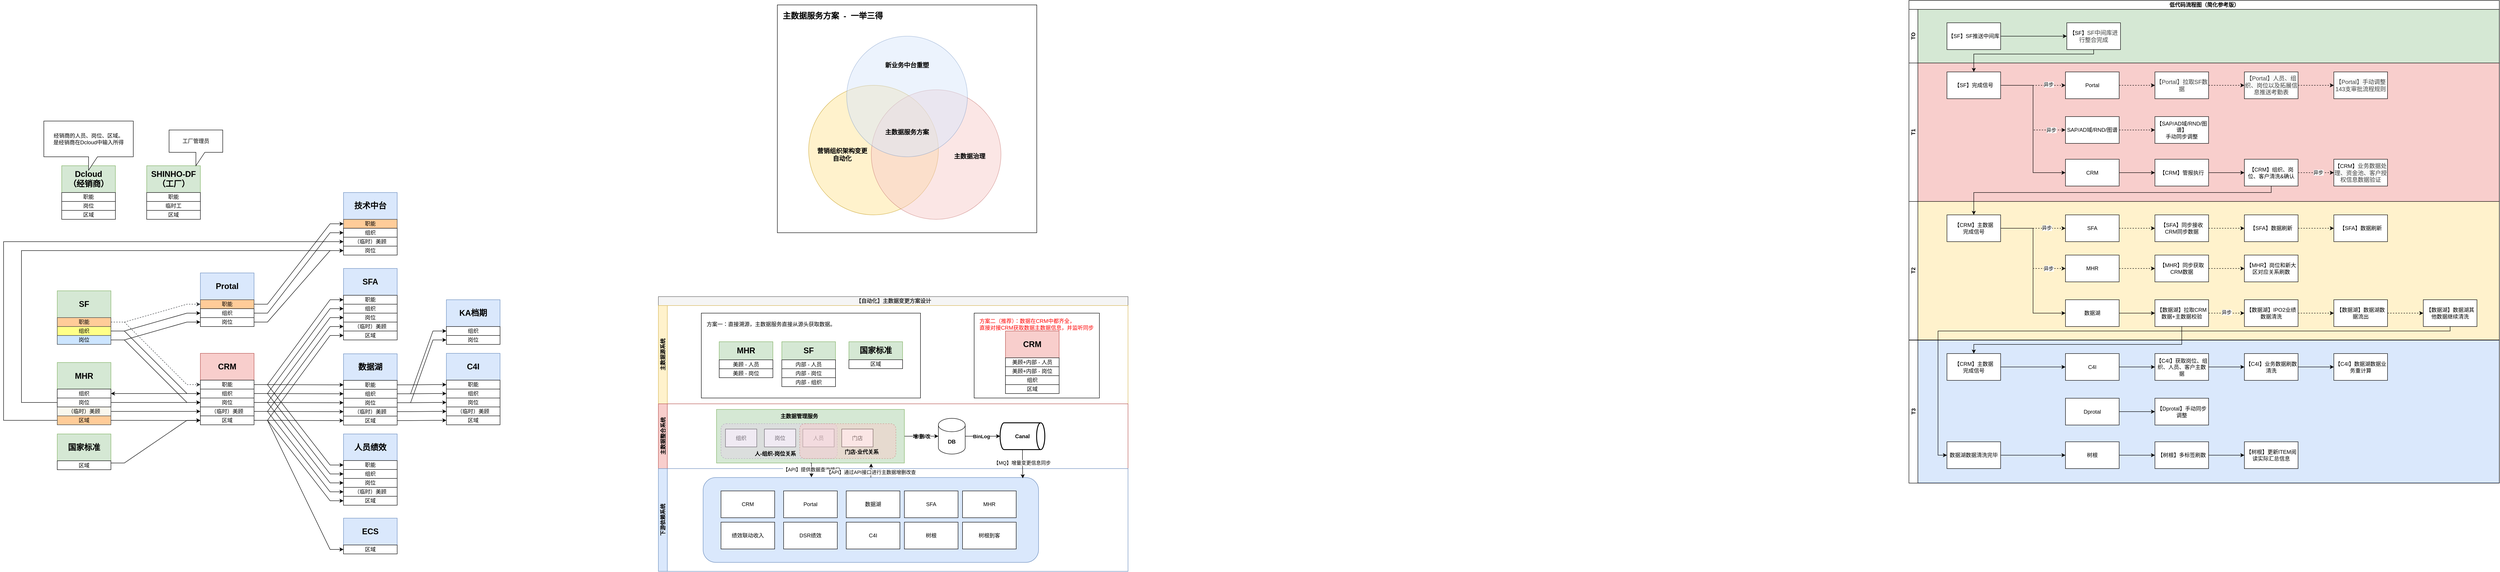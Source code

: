 <mxfile version="24.0.7" type="github">
  <diagram name="第 1 页" id="Gs3_jzng7EKterP3eEq9">
    <mxGraphModel dx="1016" dy="118" grid="1" gridSize="10" guides="1" tooltips="1" connect="1" arrows="1" fold="1" page="1" pageScale="1" pageWidth="827" pageHeight="1169" math="0" shadow="0">
      <root>
        <mxCell id="0" />
        <mxCell id="1" parent="0" />
        <mxCell id="0JUUWM8ytK8sboYF8yNC-222" value="" style="rounded=0;whiteSpace=wrap;html=1;fillColor=#dae8fc;strokeColor=#6c8ebf;movable=0;resizable=0;rotatable=0;deletable=0;editable=0;locked=1;connectable=0;" vertex="1" parent="1">
          <mxGeometry x="4070" y="770.5" width="1300" height="319.5" as="geometry" />
        </mxCell>
        <mxCell id="0JUUWM8ytK8sboYF8yNC-221" value="" style="rounded=0;whiteSpace=wrap;html=1;fillColor=#fff2cc;strokeColor=#d6b656;movable=0;resizable=0;rotatable=0;deletable=0;editable=0;locked=1;connectable=0;" vertex="1" parent="1">
          <mxGeometry x="4070" y="460" width="1300" height="310" as="geometry" />
        </mxCell>
        <mxCell id="0JUUWM8ytK8sboYF8yNC-220" value="" style="rounded=0;whiteSpace=wrap;html=1;fillColor=#f8cecc;strokeColor=#b85450;movable=0;resizable=0;rotatable=0;deletable=0;editable=0;locked=1;connectable=0;" vertex="1" parent="1">
          <mxGeometry x="4070" y="150" width="1300" height="310" as="geometry" />
        </mxCell>
        <mxCell id="0JUUWM8ytK8sboYF8yNC-218" value="" style="rounded=0;whiteSpace=wrap;html=1;fillColor=#d5e8d4;strokeColor=#82b366;movable=0;resizable=0;rotatable=0;deletable=0;editable=0;locked=1;connectable=0;" vertex="1" parent="1">
          <mxGeometry x="4070" y="30" width="1300" height="120" as="geometry" />
        </mxCell>
        <mxCell id="XSxpiQSVj5RqR9Qi4vsM-1" value="&lt;font style=&quot;font-size: 18px;&quot;&gt;&lt;b&gt;CRM&lt;/b&gt;&lt;/font&gt;" style="rounded=0;whiteSpace=wrap;html=1;fillColor=#f8cecc;strokeColor=#b85450;" parent="1" vertex="1">
          <mxGeometry x="230" y="800" width="120" height="60" as="geometry" />
        </mxCell>
        <mxCell id="XSxpiQSVj5RqR9Qi4vsM-2" value="&lt;span style=&quot;font-size: 18px;&quot;&gt;&lt;b&gt;SF&lt;/b&gt;&lt;/span&gt;" style="rounded=0;whiteSpace=wrap;html=1;fillColor=#d5e8d4;strokeColor=#82b366;" parent="1" vertex="1">
          <mxGeometry x="-90" y="660" width="120" height="60" as="geometry" />
        </mxCell>
        <mxCell id="XSxpiQSVj5RqR9Qi4vsM-4" value="&lt;span style=&quot;font-size: 18px;&quot;&gt;&lt;b&gt;数据湖&lt;/b&gt;&lt;/span&gt;" style="rounded=0;whiteSpace=wrap;html=1;fillColor=#dae8fc;strokeColor=#6c8ebf;" parent="1" vertex="1">
          <mxGeometry x="550" y="801" width="120" height="60" as="geometry" />
        </mxCell>
        <mxCell id="XSxpiQSVj5RqR9Qi4vsM-44" style="edgeStyle=entityRelationEdgeStyle;rounded=0;orthogonalLoop=1;jettySize=auto;html=1;exitX=1;exitY=0.5;exitDx=0;exitDy=0;entryX=0;entryY=0.5;entryDx=0;entryDy=0;elbow=vertical;fillColor=#ffcc99;strokeColor=#36393d;dashed=1;" parent="1" source="XSxpiQSVj5RqR9Qi4vsM-11" target="XSxpiQSVj5RqR9Qi4vsM-27" edge="1">
          <mxGeometry relative="1" as="geometry" />
        </mxCell>
        <mxCell id="XSxpiQSVj5RqR9Qi4vsM-93" style="edgeStyle=entityRelationEdgeStyle;rounded=0;orthogonalLoop=1;jettySize=auto;html=1;exitX=1;exitY=0.5;exitDx=0;exitDy=0;entryX=0;entryY=0.5;entryDx=0;entryDy=0;elbow=vertical;fillColor=#ffcc99;strokeColor=#36393d;dashed=1;" parent="1" source="XSxpiQSVj5RqR9Qi4vsM-11" target="XSxpiQSVj5RqR9Qi4vsM-90" edge="1">
          <mxGeometry relative="1" as="geometry" />
        </mxCell>
        <mxCell id="XSxpiQSVj5RqR9Qi4vsM-11" value="职能" style="rounded=0;whiteSpace=wrap;html=1;fillColor=#ffcc99;strokeColor=#36393d;" parent="1" vertex="1">
          <mxGeometry x="-90" y="720" width="120" height="20" as="geometry" />
        </mxCell>
        <mxCell id="XSxpiQSVj5RqR9Qi4vsM-45" style="edgeStyle=entityRelationEdgeStyle;rounded=0;orthogonalLoop=1;jettySize=auto;html=1;exitX=1;exitY=0.5;exitDx=0;exitDy=0;entryX=0;entryY=0.5;entryDx=0;entryDy=0;elbow=vertical;" parent="1" source="XSxpiQSVj5RqR9Qi4vsM-25" target="XSxpiQSVj5RqR9Qi4vsM-28" edge="1">
          <mxGeometry relative="1" as="geometry" />
        </mxCell>
        <mxCell id="XSxpiQSVj5RqR9Qi4vsM-94" style="edgeStyle=entityRelationEdgeStyle;rounded=0;orthogonalLoop=1;jettySize=auto;html=1;exitX=1;exitY=0.5;exitDx=0;exitDy=0;entryX=0;entryY=0.5;entryDx=0;entryDy=0;elbow=vertical;" parent="1" source="XSxpiQSVj5RqR9Qi4vsM-25" target="XSxpiQSVj5RqR9Qi4vsM-91" edge="1">
          <mxGeometry relative="1" as="geometry" />
        </mxCell>
        <mxCell id="XSxpiQSVj5RqR9Qi4vsM-25" value="组织" style="rounded=0;whiteSpace=wrap;html=1;fillColor=#ffff88;strokeColor=#36393d;" parent="1" vertex="1">
          <mxGeometry x="-90" y="740" width="120" height="20" as="geometry" />
        </mxCell>
        <mxCell id="XSxpiQSVj5RqR9Qi4vsM-46" style="edgeStyle=entityRelationEdgeStyle;rounded=0;orthogonalLoop=1;jettySize=auto;html=1;exitX=1;exitY=0.5;exitDx=0;exitDy=0;entryX=0;entryY=0.5;entryDx=0;entryDy=0;elbow=vertical;" parent="1" source="XSxpiQSVj5RqR9Qi4vsM-26" target="XSxpiQSVj5RqR9Qi4vsM-29" edge="1">
          <mxGeometry relative="1" as="geometry" />
        </mxCell>
        <mxCell id="XSxpiQSVj5RqR9Qi4vsM-95" style="edgeStyle=entityRelationEdgeStyle;rounded=0;orthogonalLoop=1;jettySize=auto;html=1;exitX=1;exitY=0.5;exitDx=0;exitDy=0;entryX=0;entryY=0.5;entryDx=0;entryDy=0;elbow=vertical;" parent="1" source="XSxpiQSVj5RqR9Qi4vsM-26" target="XSxpiQSVj5RqR9Qi4vsM-92" edge="1">
          <mxGeometry relative="1" as="geometry" />
        </mxCell>
        <mxCell id="XSxpiQSVj5RqR9Qi4vsM-26" value="岗位" style="rounded=0;whiteSpace=wrap;html=1;fillColor=#cce5ff;strokeColor=#36393d;" parent="1" vertex="1">
          <mxGeometry x="-90" y="760" width="120" height="20" as="geometry" />
        </mxCell>
        <mxCell id="XSxpiQSVj5RqR9Qi4vsM-60" style="edgeStyle=entityRelationEdgeStyle;rounded=0;orthogonalLoop=1;jettySize=auto;html=1;exitX=1;exitY=0.5;exitDx=0;exitDy=0;entryX=0;entryY=0.5;entryDx=0;entryDy=0;elbow=vertical;" parent="1" source="XSxpiQSVj5RqR9Qi4vsM-27" target="XSxpiQSVj5RqR9Qi4vsM-56" edge="1">
          <mxGeometry relative="1" as="geometry" />
        </mxCell>
        <mxCell id="XSxpiQSVj5RqR9Qi4vsM-83" style="edgeStyle=entityRelationEdgeStyle;rounded=0;orthogonalLoop=1;jettySize=auto;html=1;exitX=1;exitY=0.5;exitDx=0;exitDy=0;entryX=0;entryY=0.5;entryDx=0;entryDy=0;elbow=vertical;" parent="1" source="XSxpiQSVj5RqR9Qi4vsM-27" target="XSxpiQSVj5RqR9Qi4vsM-78" edge="1">
          <mxGeometry relative="1" as="geometry" />
        </mxCell>
        <mxCell id="XSxpiQSVj5RqR9Qi4vsM-109" style="edgeStyle=entityRelationEdgeStyle;rounded=0;orthogonalLoop=1;jettySize=auto;html=1;exitX=1;exitY=0.5;exitDx=0;exitDy=0;entryX=0;entryY=0.5;entryDx=0;entryDy=0;elbow=vertical;" parent="1" source="XSxpiQSVj5RqR9Qi4vsM-27" target="XSxpiQSVj5RqR9Qi4vsM-104" edge="1">
          <mxGeometry relative="1" as="geometry" />
        </mxCell>
        <mxCell id="XSxpiQSVj5RqR9Qi4vsM-27" value="职能" style="rounded=0;whiteSpace=wrap;html=1;" parent="1" vertex="1">
          <mxGeometry x="230" y="860" width="120" height="20" as="geometry" />
        </mxCell>
        <mxCell id="XSxpiQSVj5RqR9Qi4vsM-61" style="edgeStyle=entityRelationEdgeStyle;rounded=0;orthogonalLoop=1;jettySize=auto;html=1;exitX=1;exitY=0.5;exitDx=0;exitDy=0;entryX=0;entryY=0.5;entryDx=0;entryDy=0;elbow=vertical;" parent="1" source="XSxpiQSVj5RqR9Qi4vsM-28" target="XSxpiQSVj5RqR9Qi4vsM-57" edge="1">
          <mxGeometry relative="1" as="geometry" />
        </mxCell>
        <mxCell id="XSxpiQSVj5RqR9Qi4vsM-84" style="edgeStyle=entityRelationEdgeStyle;rounded=0;orthogonalLoop=1;jettySize=auto;html=1;exitX=1;exitY=0.5;exitDx=0;exitDy=0;entryX=0;entryY=0.5;entryDx=0;entryDy=0;elbow=vertical;" parent="1" source="XSxpiQSVj5RqR9Qi4vsM-28" target="XSxpiQSVj5RqR9Qi4vsM-79" edge="1">
          <mxGeometry relative="1" as="geometry" />
        </mxCell>
        <mxCell id="XSxpiQSVj5RqR9Qi4vsM-101" style="edgeStyle=entityRelationEdgeStyle;rounded=0;orthogonalLoop=1;jettySize=auto;html=1;exitX=0;exitY=0.5;exitDx=0;exitDy=0;entryX=1;entryY=0.5;entryDx=0;entryDy=0;elbow=vertical;" parent="1" source="XSxpiQSVj5RqR9Qi4vsM-28" target="XSxpiQSVj5RqR9Qi4vsM-100" edge="1">
          <mxGeometry relative="1" as="geometry" />
        </mxCell>
        <mxCell id="XSxpiQSVj5RqR9Qi4vsM-110" style="edgeStyle=entityRelationEdgeStyle;rounded=0;orthogonalLoop=1;jettySize=auto;html=1;exitX=1;exitY=0.5;exitDx=0;exitDy=0;entryX=0;entryY=0.5;entryDx=0;entryDy=0;elbow=vertical;" parent="1" source="XSxpiQSVj5RqR9Qi4vsM-28" target="XSxpiQSVj5RqR9Qi4vsM-105" edge="1">
          <mxGeometry relative="1" as="geometry" />
        </mxCell>
        <mxCell id="XSxpiQSVj5RqR9Qi4vsM-28" value="组织" style="rounded=0;whiteSpace=wrap;html=1;" parent="1" vertex="1">
          <mxGeometry x="230" y="880" width="120" height="20" as="geometry" />
        </mxCell>
        <mxCell id="XSxpiQSVj5RqR9Qi4vsM-62" style="edgeStyle=entityRelationEdgeStyle;rounded=0;orthogonalLoop=1;jettySize=auto;html=1;exitX=1;exitY=0.5;exitDx=0;exitDy=0;entryX=0;entryY=0.5;entryDx=0;entryDy=0;elbow=vertical;" parent="1" source="XSxpiQSVj5RqR9Qi4vsM-29" target="XSxpiQSVj5RqR9Qi4vsM-58" edge="1">
          <mxGeometry relative="1" as="geometry" />
        </mxCell>
        <mxCell id="XSxpiQSVj5RqR9Qi4vsM-85" style="edgeStyle=entityRelationEdgeStyle;rounded=0;orthogonalLoop=1;jettySize=auto;html=1;exitX=1;exitY=0.5;exitDx=0;exitDy=0;entryX=0;entryY=0.5;entryDx=0;entryDy=0;elbow=vertical;" parent="1" source="XSxpiQSVj5RqR9Qi4vsM-29" target="XSxpiQSVj5RqR9Qi4vsM-80" edge="1">
          <mxGeometry relative="1" as="geometry" />
        </mxCell>
        <mxCell id="XSxpiQSVj5RqR9Qi4vsM-111" style="edgeStyle=entityRelationEdgeStyle;rounded=0;orthogonalLoop=1;jettySize=auto;html=1;exitX=1;exitY=0.5;exitDx=0;exitDy=0;entryX=0;entryY=0.5;entryDx=0;entryDy=0;elbow=vertical;" parent="1" source="XSxpiQSVj5RqR9Qi4vsM-29" target="XSxpiQSVj5RqR9Qi4vsM-106" edge="1">
          <mxGeometry relative="1" as="geometry" />
        </mxCell>
        <mxCell id="XSxpiQSVj5RqR9Qi4vsM-29" value="岗位" style="rounded=0;whiteSpace=wrap;html=1;" parent="1" vertex="1">
          <mxGeometry x="230" y="900" width="120" height="20" as="geometry" />
        </mxCell>
        <mxCell id="XSxpiQSVj5RqR9Qi4vsM-67" style="edgeStyle=entityRelationEdgeStyle;rounded=0;orthogonalLoop=1;jettySize=auto;html=1;exitX=1;exitY=0.5;exitDx=0;exitDy=0;entryX=0;entryY=0.5;entryDx=0;entryDy=0;elbow=vertical;" parent="1" source="XSxpiQSVj5RqR9Qi4vsM-30" target="XSxpiQSVj5RqR9Qi4vsM-66" edge="1">
          <mxGeometry relative="1" as="geometry" />
        </mxCell>
        <mxCell id="XSxpiQSVj5RqR9Qi4vsM-86" style="edgeStyle=entityRelationEdgeStyle;rounded=0;orthogonalLoop=1;jettySize=auto;html=1;exitX=1;exitY=0.5;exitDx=0;exitDy=0;entryX=0;entryY=0.5;entryDx=0;entryDy=0;elbow=vertical;" parent="1" source="XSxpiQSVj5RqR9Qi4vsM-30" target="XSxpiQSVj5RqR9Qi4vsM-82" edge="1">
          <mxGeometry relative="1" as="geometry" />
        </mxCell>
        <mxCell id="XSxpiQSVj5RqR9Qi4vsM-112" style="edgeStyle=entityRelationEdgeStyle;rounded=0;orthogonalLoop=1;jettySize=auto;html=1;exitX=1;exitY=0.5;exitDx=0;exitDy=0;entryX=0;entryY=0.5;entryDx=0;entryDy=0;elbow=vertical;" parent="1" source="XSxpiQSVj5RqR9Qi4vsM-30" target="XSxpiQSVj5RqR9Qi4vsM-108" edge="1">
          <mxGeometry relative="1" as="geometry" />
        </mxCell>
        <mxCell id="XSxpiQSVj5RqR9Qi4vsM-30" value="（临时）美顾" style="rounded=0;whiteSpace=wrap;html=1;" parent="1" vertex="1">
          <mxGeometry x="230" y="920" width="120" height="20" as="geometry" />
        </mxCell>
        <mxCell id="XSxpiQSVj5RqR9Qi4vsM-51" style="edgeStyle=entityRelationEdgeStyle;rounded=0;orthogonalLoop=1;jettySize=auto;html=1;exitX=1;exitY=0.5;exitDx=0;exitDy=0;entryX=0;entryY=0.5;entryDx=0;entryDy=0;elbow=vertical;" parent="1" source="XSxpiQSVj5RqR9Qi4vsM-31" target="XSxpiQSVj5RqR9Qi4vsM-43" edge="1">
          <mxGeometry relative="1" as="geometry" />
        </mxCell>
        <mxCell id="XSxpiQSVj5RqR9Qi4vsM-63" style="edgeStyle=entityRelationEdgeStyle;rounded=0;orthogonalLoop=1;jettySize=auto;html=1;exitX=1;exitY=0.5;exitDx=0;exitDy=0;entryX=0;entryY=0.5;entryDx=0;entryDy=0;elbow=vertical;" parent="1" source="XSxpiQSVj5RqR9Qi4vsM-31" target="XSxpiQSVj5RqR9Qi4vsM-59" edge="1">
          <mxGeometry relative="1" as="geometry" />
        </mxCell>
        <mxCell id="XSxpiQSVj5RqR9Qi4vsM-87" style="edgeStyle=entityRelationEdgeStyle;rounded=0;orthogonalLoop=1;jettySize=auto;html=1;exitX=1;exitY=0.5;exitDx=0;exitDy=0;entryX=0;entryY=0.5;entryDx=0;entryDy=0;elbow=vertical;" parent="1" source="XSxpiQSVj5RqR9Qi4vsM-31" target="XSxpiQSVj5RqR9Qi4vsM-81" edge="1">
          <mxGeometry relative="1" as="geometry" />
        </mxCell>
        <mxCell id="XSxpiQSVj5RqR9Qi4vsM-113" style="edgeStyle=entityRelationEdgeStyle;rounded=0;orthogonalLoop=1;jettySize=auto;html=1;exitX=1;exitY=0.5;exitDx=0;exitDy=0;entryX=0;entryY=0.5;entryDx=0;entryDy=0;elbow=vertical;" parent="1" source="XSxpiQSVj5RqR9Qi4vsM-31" target="XSxpiQSVj5RqR9Qi4vsM-107" edge="1">
          <mxGeometry relative="1" as="geometry" />
        </mxCell>
        <mxCell id="XSxpiQSVj5RqR9Qi4vsM-31" value="区域" style="rounded=0;whiteSpace=wrap;html=1;" parent="1" vertex="1">
          <mxGeometry x="230" y="940" width="120" height="20" as="geometry" />
        </mxCell>
        <mxCell id="XSxpiQSVj5RqR9Qi4vsM-32" value="&lt;span style=&quot;font-size: 18px;&quot;&gt;&lt;b&gt;国家标准&lt;/b&gt;&lt;/span&gt;" style="rounded=0;whiteSpace=wrap;html=1;fillColor=#d5e8d4;strokeColor=#82b366;" parent="1" vertex="1">
          <mxGeometry x="-90" y="980.5" width="120" height="60" as="geometry" />
        </mxCell>
        <mxCell id="XSxpiQSVj5RqR9Qi4vsM-48" style="edgeStyle=entityRelationEdgeStyle;rounded=0;orthogonalLoop=1;jettySize=auto;html=1;exitX=1;exitY=0.25;exitDx=0;exitDy=0;entryX=0;entryY=0.5;entryDx=0;entryDy=0;elbow=vertical;" parent="1" source="XSxpiQSVj5RqR9Qi4vsM-33" target="XSxpiQSVj5RqR9Qi4vsM-31" edge="1">
          <mxGeometry relative="1" as="geometry" />
        </mxCell>
        <mxCell id="XSxpiQSVj5RqR9Qi4vsM-33" value="区域" style="rounded=0;whiteSpace=wrap;html=1;" parent="1" vertex="1">
          <mxGeometry x="-90" y="1040.5" width="120" height="20" as="geometry" />
        </mxCell>
        <mxCell id="XSxpiQSVj5RqR9Qi4vsM-34" value="&lt;span style=&quot;font-size: 18px;&quot;&gt;&lt;b&gt;SFA&lt;/b&gt;&lt;/span&gt;" style="rounded=0;whiteSpace=wrap;html=1;fillColor=#dae8fc;strokeColor=#6c8ebf;" parent="1" vertex="1">
          <mxGeometry x="550" y="610" width="120" height="60" as="geometry" />
        </mxCell>
        <mxCell id="XSxpiQSVj5RqR9Qi4vsM-37" value="&lt;span style=&quot;font-size: 18px;&quot;&gt;&lt;b&gt;MHR&lt;/b&gt;&lt;/span&gt;" style="rounded=0;whiteSpace=wrap;html=1;fillColor=#d5e8d4;strokeColor=#82b366;" parent="1" vertex="1">
          <mxGeometry x="-90" y="820.5" width="120" height="60" as="geometry" />
        </mxCell>
        <mxCell id="XSxpiQSVj5RqR9Qi4vsM-47" style="edgeStyle=entityRelationEdgeStyle;rounded=0;orthogonalLoop=1;jettySize=auto;html=1;exitX=1;exitY=0.5;exitDx=0;exitDy=0;entryX=0;entryY=0.5;entryDx=0;entryDy=0;elbow=vertical;" parent="1" source="XSxpiQSVj5RqR9Qi4vsM-38" target="XSxpiQSVj5RqR9Qi4vsM-30" edge="1">
          <mxGeometry relative="1" as="geometry" />
        </mxCell>
        <mxCell id="XSxpiQSVj5RqR9Qi4vsM-38" value="（临时）美顾" style="rounded=0;whiteSpace=wrap;html=1;fillColor=#f9f7ed;strokeColor=#36393d;" parent="1" vertex="1">
          <mxGeometry x="-90" y="920" width="120" height="20" as="geometry" />
        </mxCell>
        <mxCell id="XSxpiQSVj5RqR9Qi4vsM-39" value="&lt;span style=&quot;font-size: 18px;&quot;&gt;&lt;b&gt;KA档期&lt;/b&gt;&lt;/span&gt;" style="rounded=0;whiteSpace=wrap;html=1;fillColor=#dae8fc;strokeColor=#6c8ebf;" parent="1" vertex="1">
          <mxGeometry x="780" y="680" width="120" height="60" as="geometry" />
        </mxCell>
        <mxCell id="XSxpiQSVj5RqR9Qi4vsM-40" value="岗位" style="rounded=0;whiteSpace=wrap;html=1;" parent="1" vertex="1">
          <mxGeometry x="780" y="760" width="120" height="20" as="geometry" />
        </mxCell>
        <mxCell id="XSxpiQSVj5RqR9Qi4vsM-41" value="组织" style="rounded=0;whiteSpace=wrap;html=1;" parent="1" vertex="1">
          <mxGeometry x="780" y="740" width="120" height="20" as="geometry" />
        </mxCell>
        <mxCell id="XSxpiQSVj5RqR9Qi4vsM-42" value="&lt;span style=&quot;font-size: 18px;&quot;&gt;&lt;b&gt;ECS&lt;/b&gt;&lt;/span&gt;" style="rounded=0;whiteSpace=wrap;html=1;fillColor=#dae8fc;strokeColor=#6c8ebf;" parent="1" vertex="1">
          <mxGeometry x="550" y="1169" width="120" height="60" as="geometry" />
        </mxCell>
        <mxCell id="XSxpiQSVj5RqR9Qi4vsM-43" value="区域" style="rounded=0;whiteSpace=wrap;html=1;" parent="1" vertex="1">
          <mxGeometry x="550" y="1229" width="120" height="20" as="geometry" />
        </mxCell>
        <mxCell id="XSxpiQSVj5RqR9Qi4vsM-56" value="职能" style="rounded=0;whiteSpace=wrap;html=1;" parent="1" vertex="1">
          <mxGeometry x="550" y="670" width="120" height="20" as="geometry" />
        </mxCell>
        <mxCell id="XSxpiQSVj5RqR9Qi4vsM-57" value="组织" style="rounded=0;whiteSpace=wrap;html=1;" parent="1" vertex="1">
          <mxGeometry x="550" y="690" width="120" height="20" as="geometry" />
        </mxCell>
        <mxCell id="XSxpiQSVj5RqR9Qi4vsM-58" value="岗位" style="rounded=0;whiteSpace=wrap;html=1;" parent="1" vertex="1">
          <mxGeometry x="550" y="710" width="120" height="20" as="geometry" />
        </mxCell>
        <mxCell id="XSxpiQSVj5RqR9Qi4vsM-59" value="区域" style="rounded=0;whiteSpace=wrap;html=1;" parent="1" vertex="1">
          <mxGeometry x="550" y="750" width="120" height="20" as="geometry" />
        </mxCell>
        <mxCell id="XSxpiQSVj5RqR9Qi4vsM-66" value="（临时）美顾" style="rounded=0;whiteSpace=wrap;html=1;" parent="1" vertex="1">
          <mxGeometry x="550" y="730" width="120" height="20" as="geometry" />
        </mxCell>
        <mxCell id="XSxpiQSVj5RqR9Qi4vsM-68" value="&lt;font style=&quot;font-size: 18px;&quot;&gt;&lt;b&gt;Dcloud&lt;br&gt;（经销商）&lt;/b&gt;&lt;/font&gt;" style="rounded=0;whiteSpace=wrap;html=1;fillColor=#d5e8d4;strokeColor=#82b366;" parent="1" vertex="1">
          <mxGeometry x="-80" y="380" width="120" height="60" as="geometry" />
        </mxCell>
        <mxCell id="XSxpiQSVj5RqR9Qi4vsM-69" value="职能" style="rounded=0;whiteSpace=wrap;html=1;" parent="1" vertex="1">
          <mxGeometry x="-80" y="440" width="120" height="20" as="geometry" />
        </mxCell>
        <mxCell id="XSxpiQSVj5RqR9Qi4vsM-70" value="岗位" style="rounded=0;whiteSpace=wrap;html=1;" parent="1" vertex="1">
          <mxGeometry x="-80" y="460" width="120" height="20" as="geometry" />
        </mxCell>
        <mxCell id="XSxpiQSVj5RqR9Qi4vsM-71" value="区域" style="rounded=0;whiteSpace=wrap;html=1;" parent="1" vertex="1">
          <mxGeometry x="-80" y="480" width="120" height="20" as="geometry" />
        </mxCell>
        <mxCell id="XSxpiQSVj5RqR9Qi4vsM-72" value="&lt;span style=&quot;font-size: 18px;&quot;&gt;&lt;b&gt;C4I&lt;/b&gt;&lt;/span&gt;" style="rounded=0;whiteSpace=wrap;html=1;fillColor=#dae8fc;strokeColor=#6c8ebf;" parent="1" vertex="1">
          <mxGeometry x="780" y="800" width="120" height="60" as="geometry" />
        </mxCell>
        <mxCell id="XSxpiQSVj5RqR9Qi4vsM-73" value="职能" style="rounded=0;whiteSpace=wrap;html=1;" parent="1" vertex="1">
          <mxGeometry x="780" y="860" width="120" height="20" as="geometry" />
        </mxCell>
        <mxCell id="XSxpiQSVj5RqR9Qi4vsM-74" value="组织" style="rounded=0;whiteSpace=wrap;html=1;" parent="1" vertex="1">
          <mxGeometry x="780" y="880" width="120" height="20" as="geometry" />
        </mxCell>
        <mxCell id="XSxpiQSVj5RqR9Qi4vsM-75" value="岗位" style="rounded=0;whiteSpace=wrap;html=1;" parent="1" vertex="1">
          <mxGeometry x="780" y="900" width="120" height="20" as="geometry" />
        </mxCell>
        <mxCell id="XSxpiQSVj5RqR9Qi4vsM-76" value="区域" style="rounded=0;whiteSpace=wrap;html=1;" parent="1" vertex="1">
          <mxGeometry x="780" y="940" width="120" height="20" as="geometry" />
        </mxCell>
        <mxCell id="XSxpiQSVj5RqR9Qi4vsM-77" value="（临时）美顾" style="rounded=0;whiteSpace=wrap;html=1;" parent="1" vertex="1">
          <mxGeometry x="780" y="920" width="120" height="20" as="geometry" />
        </mxCell>
        <mxCell id="XSxpiQSVj5RqR9Qi4vsM-134" style="edgeStyle=entityRelationEdgeStyle;rounded=0;orthogonalLoop=1;jettySize=auto;html=1;exitX=1;exitY=0.5;exitDx=0;exitDy=0;entryX=0;entryY=0.5;entryDx=0;entryDy=0;elbow=vertical;" parent="1" source="XSxpiQSVj5RqR9Qi4vsM-78" target="XSxpiQSVj5RqR9Qi4vsM-73" edge="1">
          <mxGeometry relative="1" as="geometry" />
        </mxCell>
        <mxCell id="XSxpiQSVj5RqR9Qi4vsM-78" value="职能" style="rounded=0;whiteSpace=wrap;html=1;" parent="1" vertex="1">
          <mxGeometry x="550" y="860.5" width="120" height="20" as="geometry" />
        </mxCell>
        <mxCell id="XSxpiQSVj5RqR9Qi4vsM-135" style="edgeStyle=entityRelationEdgeStyle;rounded=0;orthogonalLoop=1;jettySize=auto;html=1;exitX=1;exitY=0.5;exitDx=0;exitDy=0;entryX=0;entryY=0.5;entryDx=0;entryDy=0;elbow=vertical;" parent="1" source="XSxpiQSVj5RqR9Qi4vsM-79" target="XSxpiQSVj5RqR9Qi4vsM-74" edge="1">
          <mxGeometry relative="1" as="geometry" />
        </mxCell>
        <mxCell id="XSxpiQSVj5RqR9Qi4vsM-140" style="edgeStyle=entityRelationEdgeStyle;rounded=0;orthogonalLoop=1;jettySize=auto;html=1;exitX=1;exitY=0.5;exitDx=0;exitDy=0;entryX=0;entryY=0.5;entryDx=0;entryDy=0;elbow=vertical;" parent="1" source="XSxpiQSVj5RqR9Qi4vsM-79" target="XSxpiQSVj5RqR9Qi4vsM-41" edge="1">
          <mxGeometry relative="1" as="geometry" />
        </mxCell>
        <mxCell id="XSxpiQSVj5RqR9Qi4vsM-79" value="组织" style="rounded=0;whiteSpace=wrap;html=1;" parent="1" vertex="1">
          <mxGeometry x="550" y="880.5" width="120" height="20" as="geometry" />
        </mxCell>
        <mxCell id="XSxpiQSVj5RqR9Qi4vsM-136" style="edgeStyle=entityRelationEdgeStyle;rounded=0;orthogonalLoop=1;jettySize=auto;html=1;exitX=1;exitY=0.5;exitDx=0;exitDy=0;entryX=0;entryY=0.5;entryDx=0;entryDy=0;elbow=vertical;" parent="1" source="XSxpiQSVj5RqR9Qi4vsM-80" target="XSxpiQSVj5RqR9Qi4vsM-75" edge="1">
          <mxGeometry relative="1" as="geometry" />
        </mxCell>
        <mxCell id="XSxpiQSVj5RqR9Qi4vsM-141" style="edgeStyle=entityRelationEdgeStyle;rounded=0;orthogonalLoop=1;jettySize=auto;html=1;exitX=1;exitY=0.5;exitDx=0;exitDy=0;entryX=0;entryY=0.5;entryDx=0;entryDy=0;elbow=vertical;" parent="1" source="XSxpiQSVj5RqR9Qi4vsM-80" target="XSxpiQSVj5RqR9Qi4vsM-40" edge="1">
          <mxGeometry relative="1" as="geometry" />
        </mxCell>
        <mxCell id="XSxpiQSVj5RqR9Qi4vsM-80" value="岗位" style="rounded=0;whiteSpace=wrap;html=1;" parent="1" vertex="1">
          <mxGeometry x="550" y="900.5" width="120" height="20" as="geometry" />
        </mxCell>
        <mxCell id="XSxpiQSVj5RqR9Qi4vsM-138" style="edgeStyle=entityRelationEdgeStyle;rounded=0;orthogonalLoop=1;jettySize=auto;html=1;exitX=1;exitY=0.5;exitDx=0;exitDy=0;entryX=0;entryY=0.5;entryDx=0;entryDy=0;elbow=vertical;" parent="1" source="XSxpiQSVj5RqR9Qi4vsM-81" target="XSxpiQSVj5RqR9Qi4vsM-76" edge="1">
          <mxGeometry relative="1" as="geometry" />
        </mxCell>
        <mxCell id="XSxpiQSVj5RqR9Qi4vsM-81" value="区域" style="rounded=0;whiteSpace=wrap;html=1;" parent="1" vertex="1">
          <mxGeometry x="550" y="940.5" width="120" height="20" as="geometry" />
        </mxCell>
        <mxCell id="XSxpiQSVj5RqR9Qi4vsM-137" style="edgeStyle=entityRelationEdgeStyle;rounded=0;orthogonalLoop=1;jettySize=auto;html=1;exitX=1;exitY=0.5;exitDx=0;exitDy=0;entryX=0;entryY=0.5;entryDx=0;entryDy=0;elbow=vertical;" parent="1" source="XSxpiQSVj5RqR9Qi4vsM-82" target="XSxpiQSVj5RqR9Qi4vsM-77" edge="1">
          <mxGeometry relative="1" as="geometry" />
        </mxCell>
        <mxCell id="XSxpiQSVj5RqR9Qi4vsM-82" value="（临时）美顾" style="rounded=0;whiteSpace=wrap;html=1;" parent="1" vertex="1">
          <mxGeometry x="550" y="920.5" width="120" height="20" as="geometry" />
        </mxCell>
        <mxCell id="XSxpiQSVj5RqR9Qi4vsM-88" value="经销商的人员、岗位、区域。&lt;br&gt;是经销商在Dcloud中输入所得" style="shape=callout;whiteSpace=wrap;html=1;perimeter=calloutPerimeter;" parent="1" vertex="1">
          <mxGeometry x="-120" y="280" width="200" height="110" as="geometry" />
        </mxCell>
        <mxCell id="XSxpiQSVj5RqR9Qi4vsM-89" value="&lt;span style=&quot;font-size: 18px;&quot;&gt;&lt;b&gt;Protal&lt;/b&gt;&lt;/span&gt;" style="rounded=0;whiteSpace=wrap;html=1;fillColor=#dae8fc;strokeColor=#6c8ebf;" parent="1" vertex="1">
          <mxGeometry x="230" y="620" width="120" height="60" as="geometry" />
        </mxCell>
        <mxCell id="XSxpiQSVj5RqR9Qi4vsM-123" style="edgeStyle=entityRelationEdgeStyle;rounded=0;orthogonalLoop=1;jettySize=auto;html=1;exitX=1;exitY=0.5;exitDx=0;exitDy=0;entryX=0;entryY=0.5;entryDx=0;entryDy=0;elbow=vertical;" parent="1" source="XSxpiQSVj5RqR9Qi4vsM-90" target="XSxpiQSVj5RqR9Qi4vsM-120" edge="1">
          <mxGeometry relative="1" as="geometry" />
        </mxCell>
        <mxCell id="XSxpiQSVj5RqR9Qi4vsM-90" value="职能" style="rounded=0;whiteSpace=wrap;html=1;fillColor=#ffcc99;strokeColor=#36393d;" parent="1" vertex="1">
          <mxGeometry x="230" y="680" width="120" height="20" as="geometry" />
        </mxCell>
        <mxCell id="XSxpiQSVj5RqR9Qi4vsM-124" style="edgeStyle=entityRelationEdgeStyle;rounded=0;orthogonalLoop=1;jettySize=auto;html=1;exitX=1;exitY=0.5;exitDx=0;exitDy=0;entryX=0;entryY=0.5;entryDx=0;entryDy=0;elbow=vertical;" parent="1" source="XSxpiQSVj5RqR9Qi4vsM-91" target="XSxpiQSVj5RqR9Qi4vsM-121" edge="1">
          <mxGeometry relative="1" as="geometry" />
        </mxCell>
        <mxCell id="XSxpiQSVj5RqR9Qi4vsM-91" value="组织" style="rounded=0;whiteSpace=wrap;html=1;" parent="1" vertex="1">
          <mxGeometry x="230" y="700" width="120" height="20" as="geometry" />
        </mxCell>
        <mxCell id="XSxpiQSVj5RqR9Qi4vsM-125" style="edgeStyle=entityRelationEdgeStyle;rounded=0;orthogonalLoop=1;jettySize=auto;html=1;exitX=1;exitY=0.5;exitDx=0;exitDy=0;entryX=0;entryY=0.5;entryDx=0;entryDy=0;elbow=vertical;" parent="1" source="XSxpiQSVj5RqR9Qi4vsM-92" target="XSxpiQSVj5RqR9Qi4vsM-122" edge="1">
          <mxGeometry relative="1" as="geometry" />
        </mxCell>
        <mxCell id="XSxpiQSVj5RqR9Qi4vsM-92" value="岗位" style="rounded=0;whiteSpace=wrap;html=1;" parent="1" vertex="1">
          <mxGeometry x="230" y="720" width="120" height="20" as="geometry" />
        </mxCell>
        <mxCell id="XSxpiQSVj5RqR9Qi4vsM-97" style="edgeStyle=entityRelationEdgeStyle;rounded=0;orthogonalLoop=1;jettySize=auto;html=1;exitX=1;exitY=0.5;exitDx=0;exitDy=0;elbow=vertical;" parent="1" source="XSxpiQSVj5RqR9Qi4vsM-96" edge="1">
          <mxGeometry relative="1" as="geometry">
            <mxPoint x="230" y="910" as="targetPoint" />
          </mxGeometry>
        </mxCell>
        <mxCell id="XSxpiQSVj5RqR9Qi4vsM-96" value="岗位" style="rounded=0;whiteSpace=wrap;html=1;" parent="1" vertex="1">
          <mxGeometry x="-90" y="900" width="120" height="20" as="geometry" />
        </mxCell>
        <mxCell id="XSxpiQSVj5RqR9Qi4vsM-102" style="edgeStyle=entityRelationEdgeStyle;rounded=0;orthogonalLoop=1;jettySize=auto;html=1;exitX=1;exitY=0.5;exitDx=0;exitDy=0;elbow=vertical;" parent="1" source="XSxpiQSVj5RqR9Qi4vsM-98" edge="1">
          <mxGeometry relative="1" as="geometry">
            <mxPoint x="230" y="950.364" as="targetPoint" />
          </mxGeometry>
        </mxCell>
        <mxCell id="XSxpiQSVj5RqR9Qi4vsM-129" style="edgeStyle=elbowEdgeStyle;rounded=0;orthogonalLoop=1;jettySize=auto;html=1;exitX=0;exitY=0.5;exitDx=0;exitDy=0;entryX=0;entryY=0.5;entryDx=0;entryDy=0;" parent="1" source="XSxpiQSVj5RqR9Qi4vsM-98" target="XSxpiQSVj5RqR9Qi4vsM-128" edge="1">
          <mxGeometry relative="1" as="geometry">
            <Array as="points">
              <mxPoint x="-210" y="800" />
            </Array>
          </mxGeometry>
        </mxCell>
        <mxCell id="XSxpiQSVj5RqR9Qi4vsM-98" value="区域" style="rounded=0;whiteSpace=wrap;html=1;fillColor=#ffcc99;strokeColor=#36393d;" parent="1" vertex="1">
          <mxGeometry x="-90" y="940" width="120" height="20" as="geometry" />
        </mxCell>
        <mxCell id="XSxpiQSVj5RqR9Qi4vsM-127" style="edgeStyle=elbowEdgeStyle;rounded=0;orthogonalLoop=1;jettySize=auto;html=1;exitX=0;exitY=0.5;exitDx=0;exitDy=0;entryX=0;entryY=0.5;entryDx=0;entryDy=0;" parent="1" source="XSxpiQSVj5RqR9Qi4vsM-96" target="XSxpiQSVj5RqR9Qi4vsM-122" edge="1">
          <mxGeometry relative="1" as="geometry">
            <Array as="points">
              <mxPoint x="-170" y="670" />
            </Array>
          </mxGeometry>
        </mxCell>
        <mxCell id="XSxpiQSVj5RqR9Qi4vsM-100" value="组织" style="rounded=0;whiteSpace=wrap;html=1;" parent="1" vertex="1">
          <mxGeometry x="-90" y="880" width="120" height="20" as="geometry" />
        </mxCell>
        <mxCell id="XSxpiQSVj5RqR9Qi4vsM-103" value="&lt;span style=&quot;font-size: 18px;&quot;&gt;&lt;b&gt;人员绩效&lt;/b&gt;&lt;/span&gt;" style="rounded=0;whiteSpace=wrap;html=1;fillColor=#dae8fc;strokeColor=#6c8ebf;" parent="1" vertex="1">
          <mxGeometry x="550" y="980.5" width="120" height="60" as="geometry" />
        </mxCell>
        <mxCell id="XSxpiQSVj5RqR9Qi4vsM-104" value="职能" style="rounded=0;whiteSpace=wrap;html=1;" parent="1" vertex="1">
          <mxGeometry x="550" y="1040" width="120" height="20" as="geometry" />
        </mxCell>
        <mxCell id="XSxpiQSVj5RqR9Qi4vsM-105" value="组织" style="rounded=0;whiteSpace=wrap;html=1;" parent="1" vertex="1">
          <mxGeometry x="550" y="1060" width="120" height="20" as="geometry" />
        </mxCell>
        <mxCell id="XSxpiQSVj5RqR9Qi4vsM-106" value="岗位" style="rounded=0;whiteSpace=wrap;html=1;" parent="1" vertex="1">
          <mxGeometry x="550" y="1080" width="120" height="20" as="geometry" />
        </mxCell>
        <mxCell id="XSxpiQSVj5RqR9Qi4vsM-107" value="区域" style="rounded=0;whiteSpace=wrap;html=1;" parent="1" vertex="1">
          <mxGeometry x="550" y="1120" width="120" height="20" as="geometry" />
        </mxCell>
        <mxCell id="XSxpiQSVj5RqR9Qi4vsM-108" value="（临时）美顾" style="rounded=0;whiteSpace=wrap;html=1;" parent="1" vertex="1">
          <mxGeometry x="550" y="1100" width="120" height="20" as="geometry" />
        </mxCell>
        <mxCell id="XSxpiQSVj5RqR9Qi4vsM-114" value="&lt;span style=&quot;font-size: 18px;&quot;&gt;&lt;b&gt;SHINHO-DF（工厂）&lt;/b&gt;&lt;/span&gt;" style="rounded=0;whiteSpace=wrap;html=1;fillColor=#d5e8d4;strokeColor=#82b366;" parent="1" vertex="1">
          <mxGeometry x="110" y="380" width="120" height="60" as="geometry" />
        </mxCell>
        <mxCell id="XSxpiQSVj5RqR9Qi4vsM-115" value="职能" style="rounded=0;whiteSpace=wrap;html=1;" parent="1" vertex="1">
          <mxGeometry x="110" y="440" width="120" height="20" as="geometry" />
        </mxCell>
        <mxCell id="XSxpiQSVj5RqR9Qi4vsM-116" value="临时工" style="rounded=0;whiteSpace=wrap;html=1;" parent="1" vertex="1">
          <mxGeometry x="110" y="460" width="120" height="20" as="geometry" />
        </mxCell>
        <mxCell id="XSxpiQSVj5RqR9Qi4vsM-117" value="区域" style="rounded=0;whiteSpace=wrap;html=1;" parent="1" vertex="1">
          <mxGeometry x="110" y="480" width="120" height="20" as="geometry" />
        </mxCell>
        <mxCell id="XSxpiQSVj5RqR9Qi4vsM-118" value="工厂管理员" style="shape=callout;whiteSpace=wrap;html=1;perimeter=calloutPerimeter;" parent="1" vertex="1">
          <mxGeometry x="160" y="300" width="120" height="80" as="geometry" />
        </mxCell>
        <mxCell id="XSxpiQSVj5RqR9Qi4vsM-119" value="&lt;span style=&quot;font-size: 18px;&quot;&gt;&lt;b&gt;技术中台&lt;/b&gt;&lt;/span&gt;" style="rounded=0;whiteSpace=wrap;html=1;fillColor=#dae8fc;strokeColor=#6c8ebf;" parent="1" vertex="1">
          <mxGeometry x="550" y="440" width="120" height="60" as="geometry" />
        </mxCell>
        <mxCell id="XSxpiQSVj5RqR9Qi4vsM-120" value="职能" style="rounded=0;whiteSpace=wrap;html=1;fillColor=#ffcc99;strokeColor=#36393d;" parent="1" vertex="1">
          <mxGeometry x="550" y="500" width="120" height="20" as="geometry" />
        </mxCell>
        <mxCell id="XSxpiQSVj5RqR9Qi4vsM-121" value="组织" style="rounded=0;whiteSpace=wrap;html=1;" parent="1" vertex="1">
          <mxGeometry x="550" y="520" width="120" height="20" as="geometry" />
        </mxCell>
        <mxCell id="XSxpiQSVj5RqR9Qi4vsM-122" value="岗位" style="rounded=0;whiteSpace=wrap;html=1;" parent="1" vertex="1">
          <mxGeometry x="550" y="560" width="120" height="20" as="geometry" />
        </mxCell>
        <mxCell id="XSxpiQSVj5RqR9Qi4vsM-128" value="（临时）美顾" style="rounded=0;whiteSpace=wrap;html=1;" parent="1" vertex="1">
          <mxGeometry x="550" y="540" width="120" height="20" as="geometry" />
        </mxCell>
        <mxCell id="PcbFa-NcGsf05iaPYb2J-16" value="" style="group" parent="1" vertex="1" connectable="0">
          <mxGeometry x="1520" y="20" width="580" height="510" as="geometry" />
        </mxCell>
        <mxCell id="PcbFa-NcGsf05iaPYb2J-13" value="" style="rounded=0;whiteSpace=wrap;html=1;" parent="PcbFa-NcGsf05iaPYb2J-16" vertex="1">
          <mxGeometry width="580" height="510" as="geometry" />
        </mxCell>
        <mxCell id="PcbFa-NcGsf05iaPYb2J-4" value="" style="ellipse;whiteSpace=wrap;html=1;aspect=fixed;fillColor=#fff2cc;strokeColor=#d6b656;" parent="PcbFa-NcGsf05iaPYb2J-16" vertex="1">
          <mxGeometry x="70" y="180" width="290" height="290" as="geometry" />
        </mxCell>
        <mxCell id="PcbFa-NcGsf05iaPYb2J-5" value="" style="ellipse;whiteSpace=wrap;html=1;aspect=fixed;opacity=50;fillColor=#f8cecc;strokeColor=#b85450;" parent="PcbFa-NcGsf05iaPYb2J-16" vertex="1">
          <mxGeometry x="210" y="190" width="290" height="290" as="geometry" />
        </mxCell>
        <mxCell id="PcbFa-NcGsf05iaPYb2J-6" value="" style="ellipse;whiteSpace=wrap;html=1;aspect=fixed;opacity=50;fillColor=#dae8fc;strokeColor=#6c8ebf;" parent="PcbFa-NcGsf05iaPYb2J-16" vertex="1">
          <mxGeometry x="155" y="70" width="270" height="270" as="geometry" />
        </mxCell>
        <mxCell id="PcbFa-NcGsf05iaPYb2J-7" value="&lt;span style=&quot;font-size: 14px;&quot;&gt;&lt;b&gt;主数据治理&lt;/b&gt;&lt;/span&gt;" style="text;html=1;align=center;verticalAlign=middle;whiteSpace=wrap;rounded=0;" parent="PcbFa-NcGsf05iaPYb2J-16" vertex="1">
          <mxGeometry x="380" y="324" width="100" height="30" as="geometry" />
        </mxCell>
        <mxCell id="PcbFa-NcGsf05iaPYb2J-8" value="&lt;b&gt;&lt;font style=&quot;font-size: 14px;&quot;&gt;营销组织架构变更&lt;br&gt;自动化&lt;/font&gt;&lt;/b&gt;" style="text;html=1;align=center;verticalAlign=middle;whiteSpace=wrap;rounded=0;" parent="PcbFa-NcGsf05iaPYb2J-16" vertex="1">
          <mxGeometry x="70" y="320" width="150" height="30" as="geometry" />
        </mxCell>
        <mxCell id="PcbFa-NcGsf05iaPYb2J-10" value="&lt;span style=&quot;font-size: 14px;&quot;&gt;&lt;b&gt;新业务中台重塑&lt;/b&gt;&lt;/span&gt;" style="text;html=1;align=center;verticalAlign=middle;whiteSpace=wrap;rounded=0;" parent="PcbFa-NcGsf05iaPYb2J-16" vertex="1">
          <mxGeometry x="240" y="120" width="100" height="30" as="geometry" />
        </mxCell>
        <mxCell id="PcbFa-NcGsf05iaPYb2J-11" value="&lt;font style=&quot;font-size: 14px;&quot;&gt;&lt;b&gt;主数据服务方案&lt;/b&gt;&lt;/font&gt;" style="text;html=1;align=center;verticalAlign=middle;whiteSpace=wrap;rounded=0;" parent="PcbFa-NcGsf05iaPYb2J-16" vertex="1">
          <mxGeometry x="230" y="270" width="120" height="30" as="geometry" />
        </mxCell>
        <mxCell id="PcbFa-NcGsf05iaPYb2J-14" value="&lt;font style=&quot;font-size: 18px;&quot;&gt;主数据服务方案&amp;nbsp; -&amp;nbsp; 一举三得&lt;/font&gt;" style="text;html=1;align=left;verticalAlign=middle;whiteSpace=wrap;rounded=0;fontStyle=1" parent="PcbFa-NcGsf05iaPYb2J-16" vertex="1">
          <mxGeometry x="10" y="10" width="270" height="30" as="geometry" />
        </mxCell>
        <mxCell id="PcbFa-NcGsf05iaPYb2J-17" value="【自动化】主数据变更方案设计" style="swimlane;childLayout=stackLayout;resizeParent=1;resizeParentMax=0;horizontal=1;startSize=20;horizontalStack=0;html=1;fillColor=#f5f5f5;strokeColor=#666666;fontColor=#333333;" parent="1" vertex="1">
          <mxGeometry x="1254" y="673" width="1050" height="615" as="geometry" />
        </mxCell>
        <mxCell id="PcbFa-NcGsf05iaPYb2J-18" value="主数据源系统" style="swimlane;startSize=20;horizontal=0;html=1;fillColor=#fff2cc;strokeColor=#d6b656;" parent="PcbFa-NcGsf05iaPYb2J-17" vertex="1">
          <mxGeometry y="20" width="1050" height="220" as="geometry" />
        </mxCell>
        <mxCell id="PcbFa-NcGsf05iaPYb2J-149" value="" style="group" parent="PcbFa-NcGsf05iaPYb2J-18" vertex="1" connectable="0">
          <mxGeometry x="706" y="17" width="280" height="190" as="geometry" />
        </mxCell>
        <mxCell id="PcbFa-NcGsf05iaPYb2J-127" value="" style="rounded=0;whiteSpace=wrap;html=1;" parent="PcbFa-NcGsf05iaPYb2J-149" vertex="1">
          <mxGeometry width="280" height="190" as="geometry" />
        </mxCell>
        <mxCell id="PcbFa-NcGsf05iaPYb2J-140" value="&lt;font color=&quot;#ff0000&quot;&gt;方案二（推荐）：数据在CRM中都齐全，&lt;br&gt;直接对接CRM获取数据主数据信息，并监听同步&lt;/font&gt;" style="text;html=1;align=left;verticalAlign=middle;whiteSpace=wrap;rounded=0;" parent="PcbFa-NcGsf05iaPYb2J-149" vertex="1">
          <mxGeometry x="10" y="10" width="260" height="30" as="geometry" />
        </mxCell>
        <mxCell id="PcbFa-NcGsf05iaPYb2J-141" value="&lt;font style=&quot;font-size: 18px;&quot;&gt;&lt;b&gt;CRM&lt;/b&gt;&lt;/font&gt;" style="rounded=0;whiteSpace=wrap;html=1;fillColor=#f8cecc;strokeColor=#b85450;" parent="PcbFa-NcGsf05iaPYb2J-149" vertex="1">
          <mxGeometry x="70" y="40" width="120" height="60" as="geometry" />
        </mxCell>
        <mxCell id="PcbFa-NcGsf05iaPYb2J-142" value="美顾+内部 - 人员" style="rounded=0;whiteSpace=wrap;html=1;" parent="PcbFa-NcGsf05iaPYb2J-149" vertex="1">
          <mxGeometry x="70" y="100" width="120" height="20" as="geometry" />
        </mxCell>
        <mxCell id="PcbFa-NcGsf05iaPYb2J-143" value="组织" style="rounded=0;whiteSpace=wrap;html=1;" parent="PcbFa-NcGsf05iaPYb2J-149" vertex="1">
          <mxGeometry x="70" y="140" width="120" height="20" as="geometry" />
        </mxCell>
        <mxCell id="PcbFa-NcGsf05iaPYb2J-144" value="美顾+内部 - 岗位" style="rounded=0;whiteSpace=wrap;html=1;" parent="PcbFa-NcGsf05iaPYb2J-149" vertex="1">
          <mxGeometry x="70" y="120" width="120" height="20" as="geometry" />
        </mxCell>
        <mxCell id="PcbFa-NcGsf05iaPYb2J-146" value="区域" style="rounded=0;whiteSpace=wrap;html=1;" parent="PcbFa-NcGsf05iaPYb2J-149" vertex="1">
          <mxGeometry x="70" y="160" width="120" height="20" as="geometry" />
        </mxCell>
        <mxCell id="PcbFa-NcGsf05iaPYb2J-125" value="" style="rounded=0;whiteSpace=wrap;html=1;" parent="PcbFa-NcGsf05iaPYb2J-18" vertex="1">
          <mxGeometry x="96" y="17" width="490" height="190" as="geometry" />
        </mxCell>
        <mxCell id="PcbFa-NcGsf05iaPYb2J-122" value="" style="group" parent="PcbFa-NcGsf05iaPYb2J-18" vertex="1" connectable="0">
          <mxGeometry x="136" y="81" width="120" height="80.5" as="geometry" />
        </mxCell>
        <mxCell id="PcbFa-NcGsf05iaPYb2J-110" value="&lt;span style=&quot;font-size: 18px;&quot;&gt;&lt;b&gt;MHR&lt;/b&gt;&lt;/span&gt;" style="rounded=0;whiteSpace=wrap;html=1;fillColor=#d5e8d4;strokeColor=#82b366;" parent="PcbFa-NcGsf05iaPYb2J-122" vertex="1">
          <mxGeometry width="120" height="40.5" as="geometry" />
        </mxCell>
        <mxCell id="PcbFa-NcGsf05iaPYb2J-111" value="美顾 - 人员" style="rounded=0;whiteSpace=wrap;html=1;" parent="PcbFa-NcGsf05iaPYb2J-122" vertex="1">
          <mxGeometry y="40.5" width="120" height="20" as="geometry" />
        </mxCell>
        <mxCell id="PcbFa-NcGsf05iaPYb2J-112" value="美顾 - 岗位" style="rounded=0;whiteSpace=wrap;html=1;" parent="PcbFa-NcGsf05iaPYb2J-122" vertex="1">
          <mxGeometry y="60.5" width="120" height="20" as="geometry" />
        </mxCell>
        <mxCell id="PcbFa-NcGsf05iaPYb2J-123" value="" style="group" parent="PcbFa-NcGsf05iaPYb2J-18" vertex="1" connectable="0">
          <mxGeometry x="276" y="81" width="120" height="100.5" as="geometry" />
        </mxCell>
        <mxCell id="PcbFa-NcGsf05iaPYb2J-115" value="&lt;span style=&quot;font-size: 18px;&quot;&gt;&lt;b&gt;SF&lt;/b&gt;&lt;/span&gt;" style="rounded=0;whiteSpace=wrap;html=1;fillColor=#d5e8d4;strokeColor=#82b366;" parent="PcbFa-NcGsf05iaPYb2J-123" vertex="1">
          <mxGeometry width="120" height="40.5" as="geometry" />
        </mxCell>
        <mxCell id="PcbFa-NcGsf05iaPYb2J-116" value="内部 - 岗位" style="rounded=0;whiteSpace=wrap;html=1;" parent="PcbFa-NcGsf05iaPYb2J-123" vertex="1">
          <mxGeometry y="60.5" width="120" height="20" as="geometry" />
        </mxCell>
        <mxCell id="PcbFa-NcGsf05iaPYb2J-117" value="内部 - 人员" style="rounded=0;whiteSpace=wrap;html=1;" parent="PcbFa-NcGsf05iaPYb2J-123" vertex="1">
          <mxGeometry y="40.5" width="120" height="20" as="geometry" />
        </mxCell>
        <mxCell id="PcbFa-NcGsf05iaPYb2J-118" value="内部 - 组织" style="rounded=0;whiteSpace=wrap;html=1;" parent="PcbFa-NcGsf05iaPYb2J-123" vertex="1">
          <mxGeometry y="80.5" width="120" height="20" as="geometry" />
        </mxCell>
        <mxCell id="PcbFa-NcGsf05iaPYb2J-124" value="" style="group" parent="PcbFa-NcGsf05iaPYb2J-18" vertex="1" connectable="0">
          <mxGeometry x="426" y="81" width="120" height="60.25" as="geometry" />
        </mxCell>
        <mxCell id="PcbFa-NcGsf05iaPYb2J-119" value="&lt;span style=&quot;font-size: 18px;&quot;&gt;&lt;b&gt;国家标准&lt;/b&gt;&lt;/span&gt;" style="rounded=0;whiteSpace=wrap;html=1;fillColor=#d5e8d4;strokeColor=#82b366;" parent="PcbFa-NcGsf05iaPYb2J-124" vertex="1">
          <mxGeometry width="120" height="40.5" as="geometry" />
        </mxCell>
        <mxCell id="PcbFa-NcGsf05iaPYb2J-121" value="区域" style="rounded=0;whiteSpace=wrap;html=1;" parent="PcbFa-NcGsf05iaPYb2J-124" vertex="1">
          <mxGeometry y="40.25" width="120" height="20" as="geometry" />
        </mxCell>
        <mxCell id="PcbFa-NcGsf05iaPYb2J-126" value="方案一：直接溯源，主数据服务直接从源头获取数据。" style="text;html=1;align=left;verticalAlign=middle;whiteSpace=wrap;rounded=0;" parent="PcbFa-NcGsf05iaPYb2J-18" vertex="1">
          <mxGeometry x="106" y="27" width="300" height="30" as="geometry" />
        </mxCell>
        <mxCell id="PcbFa-NcGsf05iaPYb2J-24" value="主数据整合系统" style="swimlane;startSize=20;horizontal=0;html=1;fillColor=#f8cecc;strokeColor=#b85450;" parent="PcbFa-NcGsf05iaPYb2J-17" vertex="1">
          <mxGeometry y="240" width="1050" height="145" as="geometry" />
        </mxCell>
        <mxCell id="PcbFa-NcGsf05iaPYb2J-29" value="DB" style="shape=cylinder3;whiteSpace=wrap;html=1;boundedLbl=1;backgroundOutline=1;size=15;fontStyle=1" parent="PcbFa-NcGsf05iaPYb2J-24" vertex="1">
          <mxGeometry x="626" y="32.5" width="60" height="80" as="geometry" />
        </mxCell>
        <mxCell id="PcbFa-NcGsf05iaPYb2J-32" value="Canal" style="strokeWidth=2;html=1;shape=mxgraph.flowchart.direct_data;whiteSpace=wrap;fontStyle=1" parent="PcbFa-NcGsf05iaPYb2J-24" vertex="1">
          <mxGeometry x="764" y="42.5" width="100" height="60" as="geometry" />
        </mxCell>
        <mxCell id="PcbFa-NcGsf05iaPYb2J-33" style="edgeStyle=orthogonalEdgeStyle;rounded=0;orthogonalLoop=1;jettySize=auto;html=1;exitX=1;exitY=0.5;exitDx=0;exitDy=0;exitPerimeter=0;entryX=0;entryY=0.5;entryDx=0;entryDy=0;entryPerimeter=0;" parent="PcbFa-NcGsf05iaPYb2J-24" source="PcbFa-NcGsf05iaPYb2J-29" target="PcbFa-NcGsf05iaPYb2J-32" edge="1">
          <mxGeometry relative="1" as="geometry" />
        </mxCell>
        <mxCell id="PcbFa-NcGsf05iaPYb2J-34" value="BinLog" style="edgeLabel;html=1;align=center;verticalAlign=middle;resizable=0;points=[];fontStyle=1" parent="PcbFa-NcGsf05iaPYb2J-33" vertex="1" connectable="0">
          <mxGeometry x="-0.085" relative="1" as="geometry">
            <mxPoint as="offset" />
          </mxGeometry>
        </mxCell>
        <mxCell id="PcbFa-NcGsf05iaPYb2J-107" value="&lt;b&gt;增/删/改&lt;/b&gt;" style="edgeStyle=orthogonalEdgeStyle;rounded=0;orthogonalLoop=1;jettySize=auto;html=1;" parent="PcbFa-NcGsf05iaPYb2J-24" source="PcbFa-NcGsf05iaPYb2J-25" target="PcbFa-NcGsf05iaPYb2J-29" edge="1">
          <mxGeometry relative="1" as="geometry" />
        </mxCell>
        <mxCell id="PcbFa-NcGsf05iaPYb2J-25" value="&lt;blockquote style=&quot;margin: 0 0 0 40px; border: none; padding: 0px;&quot;&gt;&lt;div style=&quot;&quot;&gt;&lt;br&gt;&lt;/div&gt;&lt;/blockquote&gt;" style="rounded=0;whiteSpace=wrap;html=1;fillColor=#d5e8d4;strokeColor=#82b366;fontStyle=1;align=left;" parent="PcbFa-NcGsf05iaPYb2J-24" vertex="1">
          <mxGeometry x="130" y="12.5" width="420" height="120" as="geometry" />
        </mxCell>
        <mxCell id="PcbFa-NcGsf05iaPYb2J-56" value="主数据管理服务" style="text;html=1;align=center;verticalAlign=middle;whiteSpace=wrap;rounded=0;fontStyle=1" parent="PcbFa-NcGsf05iaPYb2J-24" vertex="1">
          <mxGeometry x="242" y="12.5" width="146" height="30" as="geometry" />
        </mxCell>
        <mxCell id="PcbFa-NcGsf05iaPYb2J-57" value="人员" style="rounded=0;whiteSpace=wrap;html=1;" parent="PcbFa-NcGsf05iaPYb2J-24" vertex="1">
          <mxGeometry x="323" y="56.5" width="70" height="40" as="geometry" />
        </mxCell>
        <mxCell id="PcbFa-NcGsf05iaPYb2J-97" value="组织" style="rounded=0;whiteSpace=wrap;html=1;" parent="PcbFa-NcGsf05iaPYb2J-24" vertex="1">
          <mxGeometry x="150" y="56.5" width="70" height="40" as="geometry" />
        </mxCell>
        <mxCell id="PcbFa-NcGsf05iaPYb2J-98" value="岗位" style="rounded=0;whiteSpace=wrap;html=1;" parent="PcbFa-NcGsf05iaPYb2J-24" vertex="1">
          <mxGeometry x="237" y="56.5" width="70" height="40" as="geometry" />
        </mxCell>
        <mxCell id="PcbFa-NcGsf05iaPYb2J-102" value="" style="rounded=1;whiteSpace=wrap;html=1;opacity=50;fillColor=#e1d5e7;strokeColor=#9673a6;dashed=1;" parent="PcbFa-NcGsf05iaPYb2J-24" vertex="1">
          <mxGeometry x="140" y="44.5" width="260" height="78" as="geometry" />
        </mxCell>
        <mxCell id="PcbFa-NcGsf05iaPYb2J-99" value="门店" style="rounded=0;whiteSpace=wrap;html=1;" parent="PcbFa-NcGsf05iaPYb2J-24" vertex="1">
          <mxGeometry x="410" y="56.5" width="70" height="40" as="geometry" />
        </mxCell>
        <mxCell id="PcbFa-NcGsf05iaPYb2J-104" value="" style="rounded=1;whiteSpace=wrap;html=1;opacity=50;fillColor=#f8cecc;strokeColor=#b85450;dashed=1;" parent="PcbFa-NcGsf05iaPYb2J-24" vertex="1">
          <mxGeometry x="316" y="44.5" width="215" height="78" as="geometry" />
        </mxCell>
        <mxCell id="PcbFa-NcGsf05iaPYb2J-103" value="人-组织-岗位关系" style="text;html=1;align=center;verticalAlign=middle;whiteSpace=wrap;rounded=0;fontStyle=1" parent="PcbFa-NcGsf05iaPYb2J-24" vertex="1">
          <mxGeometry x="200" y="96.5" width="123" height="30" as="geometry" />
        </mxCell>
        <mxCell id="PcbFa-NcGsf05iaPYb2J-105" value="门店-业代关系" style="text;html=1;align=center;verticalAlign=middle;whiteSpace=wrap;rounded=0;fontStyle=1" parent="PcbFa-NcGsf05iaPYb2J-24" vertex="1">
          <mxGeometry x="393" y="93" width="123" height="30" as="geometry" />
        </mxCell>
        <mxCell id="PcbFa-NcGsf05iaPYb2J-35" value="下游依赖系统" style="swimlane;startSize=20;horizontal=0;html=1;fillColor=#dae8fc;strokeColor=#6c8ebf;" parent="PcbFa-NcGsf05iaPYb2J-17" vertex="1">
          <mxGeometry y="385" width="1050" height="230" as="geometry" />
        </mxCell>
        <mxCell id="PcbFa-NcGsf05iaPYb2J-36" value="" style="group" parent="PcbFa-NcGsf05iaPYb2J-35" vertex="1" connectable="0">
          <mxGeometry x="100" y="20" width="750" height="190" as="geometry" />
        </mxCell>
        <mxCell id="PcbFa-NcGsf05iaPYb2J-37" value="" style="rounded=1;whiteSpace=wrap;html=1;fillColor=#dae8fc;strokeColor=#6c8ebf;" parent="PcbFa-NcGsf05iaPYb2J-36" vertex="1">
          <mxGeometry width="750" height="190" as="geometry" />
        </mxCell>
        <mxCell id="PcbFa-NcGsf05iaPYb2J-38" value="CRM" style="rounded=0;whiteSpace=wrap;html=1;" parent="PcbFa-NcGsf05iaPYb2J-36" vertex="1">
          <mxGeometry x="40" y="30" width="120" height="60" as="geometry" />
        </mxCell>
        <mxCell id="PcbFa-NcGsf05iaPYb2J-39" value="Portal" style="rounded=0;whiteSpace=wrap;html=1;" parent="PcbFa-NcGsf05iaPYb2J-36" vertex="1">
          <mxGeometry x="180" y="30" width="120" height="60" as="geometry" />
        </mxCell>
        <mxCell id="PcbFa-NcGsf05iaPYb2J-40" value="数据湖" style="rounded=0;whiteSpace=wrap;html=1;" parent="PcbFa-NcGsf05iaPYb2J-36" vertex="1">
          <mxGeometry x="320" y="30" width="120" height="60" as="geometry" />
        </mxCell>
        <mxCell id="PcbFa-NcGsf05iaPYb2J-41" value="SFA" style="rounded=0;whiteSpace=wrap;html=1;" parent="PcbFa-NcGsf05iaPYb2J-36" vertex="1">
          <mxGeometry x="450" y="30" width="120" height="60" as="geometry" />
        </mxCell>
        <mxCell id="PcbFa-NcGsf05iaPYb2J-42" value="MHR" style="rounded=0;whiteSpace=wrap;html=1;" parent="PcbFa-NcGsf05iaPYb2J-36" vertex="1">
          <mxGeometry x="580" y="30" width="120" height="60" as="geometry" />
        </mxCell>
        <mxCell id="PcbFa-NcGsf05iaPYb2J-43" value="绩效联动收入" style="rounded=0;whiteSpace=wrap;html=1;" parent="PcbFa-NcGsf05iaPYb2J-36" vertex="1">
          <mxGeometry x="40" y="100" width="120" height="60" as="geometry" />
        </mxCell>
        <mxCell id="PcbFa-NcGsf05iaPYb2J-44" value="DSR绩效" style="rounded=0;whiteSpace=wrap;html=1;" parent="PcbFa-NcGsf05iaPYb2J-36" vertex="1">
          <mxGeometry x="180" y="100" width="120" height="60" as="geometry" />
        </mxCell>
        <mxCell id="PcbFa-NcGsf05iaPYb2J-45" value="C4I" style="rounded=0;whiteSpace=wrap;html=1;" parent="PcbFa-NcGsf05iaPYb2J-36" vertex="1">
          <mxGeometry x="320" y="100" width="120" height="60" as="geometry" />
        </mxCell>
        <mxCell id="PcbFa-NcGsf05iaPYb2J-46" value="树根" style="rounded=0;whiteSpace=wrap;html=1;" parent="PcbFa-NcGsf05iaPYb2J-36" vertex="1">
          <mxGeometry x="450" y="100" width="120" height="60" as="geometry" />
        </mxCell>
        <mxCell id="PcbFa-NcGsf05iaPYb2J-47" value="树根到客" style="rounded=0;whiteSpace=wrap;html=1;" parent="PcbFa-NcGsf05iaPYb2J-36" vertex="1">
          <mxGeometry x="580" y="100" width="120" height="60" as="geometry" />
        </mxCell>
        <mxCell id="PcbFa-NcGsf05iaPYb2J-152" value="【API】提供数据查询接口" style="edgeStyle=orthogonalEdgeStyle;rounded=0;orthogonalLoop=1;jettySize=auto;html=1;exitX=0.5;exitY=1;exitDx=0;exitDy=0;entryX=0.323;entryY=-0.003;entryDx=0;entryDy=0;entryPerimeter=0;" parent="PcbFa-NcGsf05iaPYb2J-17" source="PcbFa-NcGsf05iaPYb2J-25" target="PcbFa-NcGsf05iaPYb2J-37" edge="1">
          <mxGeometry relative="1" as="geometry" />
        </mxCell>
        <mxCell id="PcbFa-NcGsf05iaPYb2J-153" style="edgeStyle=orthogonalEdgeStyle;rounded=0;orthogonalLoop=1;jettySize=auto;html=1;exitX=0.5;exitY=1;exitDx=0;exitDy=0;exitPerimeter=0;entryX=0.953;entryY=0.009;entryDx=0;entryDy=0;entryPerimeter=0;" parent="PcbFa-NcGsf05iaPYb2J-17" source="PcbFa-NcGsf05iaPYb2J-32" target="PcbFa-NcGsf05iaPYb2J-37" edge="1">
          <mxGeometry relative="1" as="geometry" />
        </mxCell>
        <mxCell id="PcbFa-NcGsf05iaPYb2J-154" value="【MQ】增量变更信息同步" style="edgeLabel;html=1;align=center;verticalAlign=middle;resizable=0;points=[];" parent="PcbFa-NcGsf05iaPYb2J-153" vertex="1" connectable="0">
          <mxGeometry x="-0.111" y="-1" relative="1" as="geometry">
            <mxPoint as="offset" />
          </mxGeometry>
        </mxCell>
        <mxCell id="0JUUWM8ytK8sboYF8yNC-228" style="edgeStyle=orthogonalEdgeStyle;rounded=0;orthogonalLoop=1;jettySize=auto;html=1;exitX=0.5;exitY=0;exitDx=0;exitDy=0;entryX=0.673;entryY=1.355;entryDx=0;entryDy=0;entryPerimeter=0;" edge="1" parent="PcbFa-NcGsf05iaPYb2J-17" source="PcbFa-NcGsf05iaPYb2J-37" target="PcbFa-NcGsf05iaPYb2J-105">
          <mxGeometry relative="1" as="geometry" />
        </mxCell>
        <mxCell id="0JUUWM8ytK8sboYF8yNC-229" value="【API】通过API接口进行主数据增删改查" style="edgeLabel;html=1;align=center;verticalAlign=middle;resizable=0;points=[];" vertex="1" connectable="0" parent="0JUUWM8ytK8sboYF8yNC-228">
          <mxGeometry x="-0.199" y="1" relative="1" as="geometry">
            <mxPoint as="offset" />
          </mxGeometry>
        </mxCell>
        <mxCell id="0JUUWM8ytK8sboYF8yNC-124" value="低代码流程图（简化参考版）" style="swimlane;childLayout=stackLayout;resizeParent=1;resizeParentMax=0;horizontal=1;startSize=20;horizontalStack=0;html=1;movable=0;resizable=0;rotatable=0;deletable=0;editable=0;locked=1;connectable=0;" vertex="1" parent="1">
          <mxGeometry x="4050" y="10" width="1320" height="760" as="geometry" />
        </mxCell>
        <mxCell id="0JUUWM8ytK8sboYF8yNC-125" value="TO" style="swimlane;startSize=20;horizontal=0;html=1;movable=0;resizable=0;rotatable=0;deletable=0;editable=0;locked=1;connectable=0;" vertex="1" parent="0JUUWM8ytK8sboYF8yNC-124">
          <mxGeometry y="20" width="1320" height="120" as="geometry" />
        </mxCell>
        <mxCell id="0JUUWM8ytK8sboYF8yNC-23" value="" style="edgeStyle=orthogonalEdgeStyle;rounded=0;orthogonalLoop=1;jettySize=auto;html=1;movable=0;resizable=0;rotatable=0;deletable=0;editable=0;locked=1;connectable=0;" edge="1" parent="0JUUWM8ytK8sboYF8yNC-125" source="0JUUWM8ytK8sboYF8yNC-17" target="0JUUWM8ytK8sboYF8yNC-22">
          <mxGeometry relative="1" as="geometry" />
        </mxCell>
        <mxCell id="0JUUWM8ytK8sboYF8yNC-17" value="【SF】&lt;span style=&quot;text-align: left;&quot;&gt;SF推送中间库&lt;/span&gt;" style="rounded=0;whiteSpace=wrap;html=1;movable=0;resizable=0;rotatable=0;deletable=0;editable=0;locked=1;connectable=0;" vertex="1" parent="0JUUWM8ytK8sboYF8yNC-125">
          <mxGeometry x="85" y="30" width="120" height="60" as="geometry" />
        </mxCell>
        <mxCell id="0JUUWM8ytK8sboYF8yNC-22" value="【SF】&lt;span style=&quot;color: rgb(68, 68, 68); font-family: &amp;quot;Microsoft YaHei&amp;quot;, 微软雅黑, Arial; font-size: 13px; text-align: left; background-color: rgb(248, 249, 248);&quot;&gt;SF中间库进行整合完成&lt;/span&gt;" style="rounded=0;whiteSpace=wrap;html=1;movable=0;resizable=0;rotatable=0;deletable=0;editable=0;locked=1;connectable=0;" vertex="1" parent="0JUUWM8ytK8sboYF8yNC-125">
          <mxGeometry x="353" y="30" width="120" height="60" as="geometry" />
        </mxCell>
        <mxCell id="0JUUWM8ytK8sboYF8yNC-126" value="T1" style="swimlane;startSize=20;horizontal=0;html=1;movable=0;resizable=0;rotatable=0;deletable=0;editable=0;locked=1;connectable=0;" vertex="1" parent="0JUUWM8ytK8sboYF8yNC-124">
          <mxGeometry y="140" width="1320" height="310" as="geometry" />
        </mxCell>
        <mxCell id="0JUUWM8ytK8sboYF8yNC-131" value="【SF】完成信号" style="whiteSpace=wrap;html=1;rounded=0;movable=0;resizable=0;rotatable=0;deletable=0;editable=0;locked=1;connectable=0;" vertex="1" parent="0JUUWM8ytK8sboYF8yNC-126">
          <mxGeometry x="85" y="20" width="120" height="60" as="geometry" />
        </mxCell>
        <mxCell id="0JUUWM8ytK8sboYF8yNC-127" value="T2" style="swimlane;startSize=20;horizontal=0;html=1;movable=0;resizable=0;rotatable=0;deletable=0;editable=0;locked=1;connectable=0;" vertex="1" parent="0JUUWM8ytK8sboYF8yNC-124">
          <mxGeometry y="450" width="1320" height="310" as="geometry" />
        </mxCell>
        <mxCell id="0JUUWM8ytK8sboYF8yNC-141" style="edgeStyle=orthogonalEdgeStyle;rounded=0;orthogonalLoop=1;jettySize=auto;html=1;exitX=1;exitY=0.5;exitDx=0;exitDy=0;dashed=1;movable=0;resizable=0;rotatable=0;deletable=0;editable=0;locked=1;connectable=0;" edge="1" parent="0JUUWM8ytK8sboYF8yNC-127" source="0JUUWM8ytK8sboYF8yNC-140" target="0JUUWM8ytK8sboYF8yNC-61">
          <mxGeometry relative="1" as="geometry" />
        </mxCell>
        <mxCell id="0JUUWM8ytK8sboYF8yNC-144" value="异步" style="edgeLabel;html=1;align=center;verticalAlign=middle;resizable=0;points=[];movable=0;rotatable=0;deletable=0;editable=0;locked=1;connectable=0;" vertex="1" connectable="0" parent="0JUUWM8ytK8sboYF8yNC-141">
          <mxGeometry x="0.422" y="1" relative="1" as="geometry">
            <mxPoint as="offset" />
          </mxGeometry>
        </mxCell>
        <mxCell id="0JUUWM8ytK8sboYF8yNC-142" style="edgeStyle=orthogonalEdgeStyle;rounded=0;orthogonalLoop=1;jettySize=auto;html=1;exitX=1;exitY=0.5;exitDx=0;exitDy=0;entryX=0;entryY=0.5;entryDx=0;entryDy=0;dashed=1;movable=0;resizable=0;rotatable=0;deletable=0;editable=0;locked=1;connectable=0;" edge="1" parent="0JUUWM8ytK8sboYF8yNC-127" source="0JUUWM8ytK8sboYF8yNC-140" target="0JUUWM8ytK8sboYF8yNC-63">
          <mxGeometry relative="1" as="geometry" />
        </mxCell>
        <mxCell id="0JUUWM8ytK8sboYF8yNC-145" value="异步" style="edgeLabel;html=1;align=center;verticalAlign=middle;resizable=0;points=[];movable=0;rotatable=0;deletable=0;editable=0;locked=1;connectable=0;" vertex="1" connectable="0" parent="0JUUWM8ytK8sboYF8yNC-142">
          <mxGeometry x="0.674" relative="1" as="geometry">
            <mxPoint as="offset" />
          </mxGeometry>
        </mxCell>
        <mxCell id="0JUUWM8ytK8sboYF8yNC-143" style="edgeStyle=orthogonalEdgeStyle;rounded=0;orthogonalLoop=1;jettySize=auto;html=1;exitX=1;exitY=0.5;exitDx=0;exitDy=0;entryX=0;entryY=0.5;entryDx=0;entryDy=0;movable=0;resizable=0;rotatable=0;deletable=0;editable=0;locked=1;connectable=0;" edge="1" parent="0JUUWM8ytK8sboYF8yNC-127" source="0JUUWM8ytK8sboYF8yNC-140" target="0JUUWM8ytK8sboYF8yNC-65">
          <mxGeometry relative="1" as="geometry" />
        </mxCell>
        <mxCell id="0JUUWM8ytK8sboYF8yNC-140" value="【CRM】主数据&lt;br&gt;完成信号" style="whiteSpace=wrap;html=1;rounded=0;movable=0;resizable=0;rotatable=0;deletable=0;editable=0;locked=1;connectable=0;" vertex="1" parent="0JUUWM8ytK8sboYF8yNC-127">
          <mxGeometry x="85" y="30" width="120" height="60" as="geometry" />
        </mxCell>
        <mxCell id="0JUUWM8ytK8sboYF8yNC-70" value="" style="edgeStyle=orthogonalEdgeStyle;rounded=0;orthogonalLoop=1;jettySize=auto;html=1;dashed=1;movable=0;resizable=0;rotatable=0;deletable=0;editable=0;locked=1;connectable=0;" edge="1" parent="0JUUWM8ytK8sboYF8yNC-127" source="0JUUWM8ytK8sboYF8yNC-61" target="0JUUWM8ytK8sboYF8yNC-69">
          <mxGeometry relative="1" as="geometry" />
        </mxCell>
        <mxCell id="0JUUWM8ytK8sboYF8yNC-61" value="SFA" style="whiteSpace=wrap;html=1;rounded=0;movable=0;resizable=0;rotatable=0;deletable=0;editable=0;locked=1;connectable=0;" vertex="1" parent="0JUUWM8ytK8sboYF8yNC-127">
          <mxGeometry x="350" y="30" width="120" height="60" as="geometry" />
        </mxCell>
        <mxCell id="0JUUWM8ytK8sboYF8yNC-78" value="" style="edgeStyle=orthogonalEdgeStyle;rounded=0;orthogonalLoop=1;jettySize=auto;html=1;dashed=1;movable=0;resizable=0;rotatable=0;deletable=0;editable=0;locked=1;connectable=0;" edge="1" parent="0JUUWM8ytK8sboYF8yNC-127" source="0JUUWM8ytK8sboYF8yNC-63" target="0JUUWM8ytK8sboYF8yNC-77">
          <mxGeometry relative="1" as="geometry" />
        </mxCell>
        <mxCell id="0JUUWM8ytK8sboYF8yNC-63" value="MHR" style="whiteSpace=wrap;html=1;rounded=0;movable=0;resizable=0;rotatable=0;deletable=0;editable=0;locked=1;connectable=0;" vertex="1" parent="0JUUWM8ytK8sboYF8yNC-127">
          <mxGeometry x="350" y="120" width="120" height="60" as="geometry" />
        </mxCell>
        <mxCell id="0JUUWM8ytK8sboYF8yNC-82" value="" style="edgeStyle=orthogonalEdgeStyle;rounded=0;orthogonalLoop=1;jettySize=auto;html=1;movable=0;resizable=0;rotatable=0;deletable=0;editable=0;locked=1;connectable=0;" edge="1" parent="0JUUWM8ytK8sboYF8yNC-127" source="0JUUWM8ytK8sboYF8yNC-65" target="0JUUWM8ytK8sboYF8yNC-81">
          <mxGeometry relative="1" as="geometry" />
        </mxCell>
        <mxCell id="0JUUWM8ytK8sboYF8yNC-65" value="数据湖" style="whiteSpace=wrap;html=1;rounded=0;movable=0;resizable=0;rotatable=0;deletable=0;editable=0;locked=1;connectable=0;" vertex="1" parent="0JUUWM8ytK8sboYF8yNC-127">
          <mxGeometry x="350" y="220" width="120" height="60" as="geometry" />
        </mxCell>
        <mxCell id="0JUUWM8ytK8sboYF8yNC-72" value="" style="edgeStyle=orthogonalEdgeStyle;rounded=0;orthogonalLoop=1;jettySize=auto;html=1;dashed=1;movable=0;resizable=0;rotatable=0;deletable=0;editable=0;locked=1;connectable=0;" edge="1" parent="0JUUWM8ytK8sboYF8yNC-127" source="0JUUWM8ytK8sboYF8yNC-69" target="0JUUWM8ytK8sboYF8yNC-71">
          <mxGeometry relative="1" as="geometry" />
        </mxCell>
        <mxCell id="0JUUWM8ytK8sboYF8yNC-69" value="【SFA】同步接收CRM同步数据" style="whiteSpace=wrap;html=1;rounded=0;movable=0;resizable=0;rotatable=0;deletable=0;editable=0;locked=1;connectable=0;" vertex="1" parent="0JUUWM8ytK8sboYF8yNC-127">
          <mxGeometry x="550" y="30" width="120" height="60" as="geometry" />
        </mxCell>
        <mxCell id="0JUUWM8ytK8sboYF8yNC-74" value="" style="edgeStyle=orthogonalEdgeStyle;rounded=0;orthogonalLoop=1;jettySize=auto;html=1;dashed=1;movable=0;resizable=0;rotatable=0;deletable=0;editable=0;locked=1;connectable=0;" edge="1" parent="0JUUWM8ytK8sboYF8yNC-127" source="0JUUWM8ytK8sboYF8yNC-71" target="0JUUWM8ytK8sboYF8yNC-73">
          <mxGeometry relative="1" as="geometry" />
        </mxCell>
        <mxCell id="0JUUWM8ytK8sboYF8yNC-71" value="【SFA】数据刷新" style="whiteSpace=wrap;html=1;rounded=0;movable=0;resizable=0;rotatable=0;deletable=0;editable=0;locked=1;connectable=0;" vertex="1" parent="0JUUWM8ytK8sboYF8yNC-127">
          <mxGeometry x="750" y="30" width="120" height="60" as="geometry" />
        </mxCell>
        <mxCell id="0JUUWM8ytK8sboYF8yNC-73" value="【SFA】数据刷新" style="whiteSpace=wrap;html=1;rounded=0;movable=0;resizable=0;rotatable=0;deletable=0;editable=0;locked=1;connectable=0;" vertex="1" parent="0JUUWM8ytK8sboYF8yNC-127">
          <mxGeometry x="950" y="30" width="120" height="60" as="geometry" />
        </mxCell>
        <mxCell id="0JUUWM8ytK8sboYF8yNC-80" value="" style="edgeStyle=orthogonalEdgeStyle;rounded=0;orthogonalLoop=1;jettySize=auto;html=1;dashed=1;movable=0;resizable=0;rotatable=0;deletable=0;editable=0;locked=1;connectable=0;" edge="1" parent="0JUUWM8ytK8sboYF8yNC-127" source="0JUUWM8ytK8sboYF8yNC-77" target="0JUUWM8ytK8sboYF8yNC-79">
          <mxGeometry relative="1" as="geometry" />
        </mxCell>
        <mxCell id="0JUUWM8ytK8sboYF8yNC-77" value="【MHR】同步获取CRM数据" style="whiteSpace=wrap;html=1;rounded=0;movable=0;resizable=0;rotatable=0;deletable=0;editable=0;locked=1;connectable=0;" vertex="1" parent="0JUUWM8ytK8sboYF8yNC-127">
          <mxGeometry x="550" y="120" width="120" height="60" as="geometry" />
        </mxCell>
        <mxCell id="0JUUWM8ytK8sboYF8yNC-79" value="【MHR】岗位和新大区对应关系刷数" style="whiteSpace=wrap;html=1;rounded=0;movable=0;resizable=0;rotatable=0;deletable=0;editable=0;locked=1;connectable=0;" vertex="1" parent="0JUUWM8ytK8sboYF8yNC-127">
          <mxGeometry x="750" y="120" width="120" height="60" as="geometry" />
        </mxCell>
        <mxCell id="0JUUWM8ytK8sboYF8yNC-84" value="" style="edgeStyle=orthogonalEdgeStyle;rounded=0;orthogonalLoop=1;jettySize=auto;html=1;dashed=1;movable=0;resizable=0;rotatable=0;deletable=0;editable=0;locked=1;connectable=0;" edge="1" parent="0JUUWM8ytK8sboYF8yNC-127" source="0JUUWM8ytK8sboYF8yNC-81" target="0JUUWM8ytK8sboYF8yNC-83">
          <mxGeometry relative="1" as="geometry" />
        </mxCell>
        <mxCell id="0JUUWM8ytK8sboYF8yNC-106" value="异步" style="edgeLabel;html=1;align=center;verticalAlign=middle;resizable=0;points=[];movable=0;rotatable=0;deletable=0;editable=0;locked=1;connectable=0;" vertex="1" connectable="0" parent="0JUUWM8ytK8sboYF8yNC-84">
          <mxGeometry x="0.006" y="2" relative="1" as="geometry">
            <mxPoint as="offset" />
          </mxGeometry>
        </mxCell>
        <mxCell id="0JUUWM8ytK8sboYF8yNC-81" value="【数据湖】拉取CRM数据+主数据校验" style="whiteSpace=wrap;html=1;rounded=0;movable=0;resizable=0;rotatable=0;deletable=0;editable=0;locked=1;connectable=0;" vertex="1" parent="0JUUWM8ytK8sboYF8yNC-127">
          <mxGeometry x="550" y="220" width="120" height="60" as="geometry" />
        </mxCell>
        <mxCell id="0JUUWM8ytK8sboYF8yNC-86" value="" style="edgeStyle=orthogonalEdgeStyle;rounded=0;orthogonalLoop=1;jettySize=auto;html=1;dashed=1;movable=0;resizable=0;rotatable=0;deletable=0;editable=0;locked=1;connectable=0;" edge="1" parent="0JUUWM8ytK8sboYF8yNC-127" source="0JUUWM8ytK8sboYF8yNC-83" target="0JUUWM8ytK8sboYF8yNC-85">
          <mxGeometry relative="1" as="geometry" />
        </mxCell>
        <mxCell id="0JUUWM8ytK8sboYF8yNC-83" value="【数据湖】IPO2业绩数据清洗" style="whiteSpace=wrap;html=1;rounded=0;movable=0;resizable=0;rotatable=0;deletable=0;editable=0;locked=1;connectable=0;" vertex="1" parent="0JUUWM8ytK8sboYF8yNC-127">
          <mxGeometry x="750" y="220" width="120" height="60" as="geometry" />
        </mxCell>
        <mxCell id="0JUUWM8ytK8sboYF8yNC-88" value="" style="edgeStyle=orthogonalEdgeStyle;rounded=0;orthogonalLoop=1;jettySize=auto;html=1;dashed=1;movable=0;resizable=0;rotatable=0;deletable=0;editable=0;locked=1;connectable=0;" edge="1" parent="0JUUWM8ytK8sboYF8yNC-127" source="0JUUWM8ytK8sboYF8yNC-85" target="0JUUWM8ytK8sboYF8yNC-87">
          <mxGeometry relative="1" as="geometry" />
        </mxCell>
        <mxCell id="0JUUWM8ytK8sboYF8yNC-85" value="【数据湖】数据湖数据流出" style="whiteSpace=wrap;html=1;rounded=0;movable=0;resizable=0;rotatable=0;deletable=0;editable=0;locked=1;connectable=0;" vertex="1" parent="0JUUWM8ytK8sboYF8yNC-127">
          <mxGeometry x="950" y="220" width="120" height="60" as="geometry" />
        </mxCell>
        <mxCell id="0JUUWM8ytK8sboYF8yNC-87" value="【数据湖】数据湖其他数据继续清洗" style="whiteSpace=wrap;html=1;rounded=0;movable=0;resizable=0;rotatable=0;deletable=0;editable=0;locked=1;connectable=0;" vertex="1" parent="0JUUWM8ytK8sboYF8yNC-127">
          <mxGeometry x="1150" y="220" width="120" height="60" as="geometry" />
        </mxCell>
        <mxCell id="0JUUWM8ytK8sboYF8yNC-132" style="edgeStyle=orthogonalEdgeStyle;rounded=0;orthogonalLoop=1;jettySize=auto;html=1;exitX=0.5;exitY=1;exitDx=0;exitDy=0;entryX=0.5;entryY=0;entryDx=0;entryDy=0;movable=0;resizable=0;rotatable=0;deletable=0;editable=0;locked=1;connectable=0;" edge="1" parent="0JUUWM8ytK8sboYF8yNC-124" source="0JUUWM8ytK8sboYF8yNC-22" target="0JUUWM8ytK8sboYF8yNC-131">
          <mxGeometry relative="1" as="geometry">
            <Array as="points">
              <mxPoint x="413" y="120" />
              <mxPoint x="145" y="120" />
            </Array>
          </mxGeometry>
        </mxCell>
        <mxCell id="0JUUWM8ytK8sboYF8yNC-34" value="" style="edgeStyle=orthogonalEdgeStyle;rounded=0;orthogonalLoop=1;jettySize=auto;html=1;movable=0;resizable=0;rotatable=0;deletable=0;editable=0;locked=1;connectable=0;" edge="1" parent="1" source="0JUUWM8ytK8sboYF8yNC-30" target="0JUUWM8ytK8sboYF8yNC-33">
          <mxGeometry relative="1" as="geometry" />
        </mxCell>
        <mxCell id="0JUUWM8ytK8sboYF8yNC-30" value="CRM" style="whiteSpace=wrap;html=1;rounded=0;movable=0;resizable=0;rotatable=0;deletable=0;editable=0;locked=1;connectable=0;" vertex="1" parent="1">
          <mxGeometry x="4400" y="365.5" width="120" height="60" as="geometry" />
        </mxCell>
        <mxCell id="0JUUWM8ytK8sboYF8yNC-51" value="" style="edgeStyle=orthogonalEdgeStyle;rounded=0;orthogonalLoop=1;jettySize=auto;html=1;dashed=1;movable=0;resizable=0;rotatable=0;deletable=0;editable=0;locked=1;connectable=0;" edge="1" parent="1" source="0JUUWM8ytK8sboYF8yNC-32" target="0JUUWM8ytK8sboYF8yNC-50">
          <mxGeometry relative="1" as="geometry" />
        </mxCell>
        <mxCell id="0JUUWM8ytK8sboYF8yNC-32" value="SAP/AD域/RND/图谱" style="whiteSpace=wrap;html=1;rounded=0;movable=0;resizable=0;rotatable=0;deletable=0;editable=0;locked=1;connectable=0;" vertex="1" parent="1">
          <mxGeometry x="4400" y="270" width="120" height="60" as="geometry" />
        </mxCell>
        <mxCell id="0JUUWM8ytK8sboYF8yNC-36" value="" style="edgeStyle=orthogonalEdgeStyle;rounded=0;orthogonalLoop=1;jettySize=auto;html=1;movable=0;resizable=0;rotatable=0;deletable=0;editable=0;locked=1;connectable=0;" edge="1" parent="1" source="0JUUWM8ytK8sboYF8yNC-33" target="0JUUWM8ytK8sboYF8yNC-35">
          <mxGeometry relative="1" as="geometry" />
        </mxCell>
        <mxCell id="0JUUWM8ytK8sboYF8yNC-33" value="【CRM】管报执行" style="whiteSpace=wrap;html=1;rounded=0;movable=0;resizable=0;rotatable=0;deletable=0;editable=0;locked=1;connectable=0;" vertex="1" parent="1">
          <mxGeometry x="4600" y="365.5" width="120" height="60" as="geometry" />
        </mxCell>
        <mxCell id="0JUUWM8ytK8sboYF8yNC-38" value="" style="edgeStyle=orthogonalEdgeStyle;rounded=0;orthogonalLoop=1;jettySize=auto;html=1;dashed=1;movable=0;resizable=0;rotatable=0;deletable=0;editable=0;locked=1;connectable=0;" edge="1" parent="1" source="0JUUWM8ytK8sboYF8yNC-35" target="0JUUWM8ytK8sboYF8yNC-37">
          <mxGeometry relative="1" as="geometry" />
        </mxCell>
        <mxCell id="0JUUWM8ytK8sboYF8yNC-52" value="异步" style="edgeLabel;html=1;align=center;verticalAlign=middle;resizable=0;points=[];movable=0;rotatable=0;deletable=0;editable=0;locked=1;connectable=0;" vertex="1" connectable="0" parent="0JUUWM8ytK8sboYF8yNC-38">
          <mxGeometry x="0.123" y="1" relative="1" as="geometry">
            <mxPoint as="offset" />
          </mxGeometry>
        </mxCell>
        <mxCell id="0JUUWM8ytK8sboYF8yNC-146" style="edgeStyle=orthogonalEdgeStyle;rounded=0;orthogonalLoop=1;jettySize=auto;html=1;exitX=0.5;exitY=1;exitDx=0;exitDy=0;entryX=0.5;entryY=0;entryDx=0;entryDy=0;movable=0;resizable=0;rotatable=0;deletable=0;editable=0;locked=1;connectable=0;" edge="1" parent="1" source="0JUUWM8ytK8sboYF8yNC-35" target="0JUUWM8ytK8sboYF8yNC-140">
          <mxGeometry relative="1" as="geometry">
            <Array as="points">
              <mxPoint x="4860" y="440" />
              <mxPoint x="4195" y="440" />
            </Array>
          </mxGeometry>
        </mxCell>
        <mxCell id="0JUUWM8ytK8sboYF8yNC-35" value="【CRM】组织、岗位、客户清洗&amp;amp;确认" style="whiteSpace=wrap;html=1;rounded=0;movable=0;resizable=0;rotatable=0;deletable=0;editable=0;locked=1;connectable=0;" vertex="1" parent="1">
          <mxGeometry x="4800" y="365.5" width="120" height="60" as="geometry" />
        </mxCell>
        <mxCell id="0JUUWM8ytK8sboYF8yNC-37" value="【CRM】&lt;span style=&quot;color: rgb(68, 68, 68); font-family: &amp;quot;Microsoft YaHei&amp;quot;, 微软雅黑, Arial; font-size: 13px; text-align: left; background-color: rgb(248, 249, 248);&quot;&gt;业务数据处理、资金池、客户授权信息数据验证&lt;/span&gt;" style="whiteSpace=wrap;html=1;rounded=0;movable=0;resizable=0;rotatable=0;deletable=0;editable=0;locked=1;connectable=0;" vertex="1" parent="1">
          <mxGeometry x="5000" y="365.5" width="120" height="60" as="geometry" />
        </mxCell>
        <mxCell id="0JUUWM8ytK8sboYF8yNC-45" value="" style="edgeStyle=orthogonalEdgeStyle;rounded=0;orthogonalLoop=1;jettySize=auto;html=1;dashed=1;movable=0;resizable=0;rotatable=0;deletable=0;editable=0;locked=1;connectable=0;" edge="1" parent="1" source="0JUUWM8ytK8sboYF8yNC-43" target="0JUUWM8ytK8sboYF8yNC-44">
          <mxGeometry relative="1" as="geometry" />
        </mxCell>
        <mxCell id="0JUUWM8ytK8sboYF8yNC-43" value="Portal" style="whiteSpace=wrap;html=1;rounded=0;movable=0;resizable=0;rotatable=0;deletable=0;editable=0;locked=1;connectable=0;" vertex="1" parent="1">
          <mxGeometry x="4400" y="170" width="120" height="60" as="geometry" />
        </mxCell>
        <mxCell id="0JUUWM8ytK8sboYF8yNC-47" value="" style="edgeStyle=orthogonalEdgeStyle;rounded=0;orthogonalLoop=1;jettySize=auto;html=1;dashed=1;movable=0;resizable=0;rotatable=0;deletable=0;editable=0;locked=1;connectable=0;" edge="1" parent="1" source="0JUUWM8ytK8sboYF8yNC-44" target="0JUUWM8ytK8sboYF8yNC-46">
          <mxGeometry relative="1" as="geometry" />
        </mxCell>
        <mxCell id="0JUUWM8ytK8sboYF8yNC-44" value="&lt;span style=&quot;color: rgb(68, 68, 68); font-family: &amp;quot;Microsoft YaHei&amp;quot;, 微软雅黑, Arial; font-size: 13px; text-align: left; background-color: rgb(248, 249, 248);&quot;&gt;【Portal】拉取SF数据&lt;/span&gt;" style="whiteSpace=wrap;html=1;rounded=0;movable=0;resizable=0;rotatable=0;deletable=0;editable=0;locked=1;connectable=0;" vertex="1" parent="1">
          <mxGeometry x="4600" y="170" width="120" height="60" as="geometry" />
        </mxCell>
        <mxCell id="0JUUWM8ytK8sboYF8yNC-49" value="" style="edgeStyle=orthogonalEdgeStyle;rounded=0;orthogonalLoop=1;jettySize=auto;html=1;dashed=1;movable=0;resizable=0;rotatable=0;deletable=0;editable=0;locked=1;connectable=0;" edge="1" parent="1" source="0JUUWM8ytK8sboYF8yNC-46" target="0JUUWM8ytK8sboYF8yNC-48">
          <mxGeometry relative="1" as="geometry" />
        </mxCell>
        <mxCell id="0JUUWM8ytK8sboYF8yNC-46" value="&lt;span style=&quot;color: rgb(68, 68, 68); font-family: &amp;quot;Microsoft YaHei&amp;quot;, 微软雅黑, Arial; font-size: 13px; text-align: left; background-color: rgb(248, 249, 248);&quot;&gt;【Portal】&lt;/span&gt;&lt;span style=&quot;color: rgb(68, 68, 68); font-family: &amp;quot;Microsoft YaHei&amp;quot;, 微软雅黑, Arial; font-size: 13px; text-align: left; background-color: rgb(248, 249, 248);&quot;&gt;人员、组织、岗位以及拓展信息推送考勤表&lt;/span&gt;" style="whiteSpace=wrap;html=1;rounded=0;movable=0;resizable=0;rotatable=0;deletable=0;editable=0;locked=1;connectable=0;" vertex="1" parent="1">
          <mxGeometry x="4800" y="170" width="120" height="60" as="geometry" />
        </mxCell>
        <mxCell id="0JUUWM8ytK8sboYF8yNC-48" value="&lt;span style=&quot;color: rgb(68, 68, 68); font-family: &amp;quot;Microsoft YaHei&amp;quot;, 微软雅黑, Arial; font-size: 13px; text-align: left; background-color: rgb(248, 249, 248);&quot;&gt;【Portal】&lt;/span&gt;&lt;span style=&quot;color: rgb(68, 68, 68); font-family: &amp;quot;Microsoft YaHei&amp;quot;, 微软雅黑, Arial; font-size: 13px; text-align: left; background-color: rgb(248, 249, 248);&quot;&gt;手动调整143支审批流程规则&lt;/span&gt;" style="whiteSpace=wrap;html=1;rounded=0;movable=0;resizable=0;rotatable=0;deletable=0;editable=0;locked=1;connectable=0;" vertex="1" parent="1">
          <mxGeometry x="5000" y="170" width="120" height="60" as="geometry" />
        </mxCell>
        <mxCell id="0JUUWM8ytK8sboYF8yNC-50" value="【SAP/AD域/RND/图谱】&lt;br&gt;手动同步调整" style="whiteSpace=wrap;html=1;rounded=0;movable=0;resizable=0;rotatable=0;deletable=0;editable=0;locked=1;connectable=0;" vertex="1" parent="1">
          <mxGeometry x="4600" y="270" width="120" height="60" as="geometry" />
        </mxCell>
        <mxCell id="0JUUWM8ytK8sboYF8yNC-133" style="edgeStyle=orthogonalEdgeStyle;rounded=0;orthogonalLoop=1;jettySize=auto;html=1;exitX=1;exitY=0.5;exitDx=0;exitDy=0;entryX=0;entryY=0.5;entryDx=0;entryDy=0;dashed=1;movable=0;resizable=0;rotatable=0;deletable=0;editable=0;locked=1;connectable=0;" edge="1" parent="1" source="0JUUWM8ytK8sboYF8yNC-131" target="0JUUWM8ytK8sboYF8yNC-43">
          <mxGeometry relative="1" as="geometry" />
        </mxCell>
        <mxCell id="0JUUWM8ytK8sboYF8yNC-136" value="异步" style="edgeLabel;html=1;align=center;verticalAlign=middle;resizable=0;points=[];movable=0;rotatable=0;deletable=0;editable=0;locked=1;connectable=0;" vertex="1" connectable="0" parent="0JUUWM8ytK8sboYF8yNC-133">
          <mxGeometry x="0.466" y="2" relative="1" as="geometry">
            <mxPoint as="offset" />
          </mxGeometry>
        </mxCell>
        <mxCell id="0JUUWM8ytK8sboYF8yNC-134" style="edgeStyle=orthogonalEdgeStyle;rounded=0;orthogonalLoop=1;jettySize=auto;html=1;exitX=1;exitY=0.5;exitDx=0;exitDy=0;entryX=0;entryY=0.5;entryDx=0;entryDy=0;dashed=1;movable=0;resizable=0;rotatable=0;deletable=0;editable=0;locked=1;connectable=0;" edge="1" parent="1" source="0JUUWM8ytK8sboYF8yNC-131" target="0JUUWM8ytK8sboYF8yNC-32">
          <mxGeometry relative="1" as="geometry" />
        </mxCell>
        <mxCell id="0JUUWM8ytK8sboYF8yNC-137" value="异步" style="edgeLabel;html=1;align=center;verticalAlign=middle;resizable=0;points=[];movable=0;rotatable=0;deletable=0;editable=0;locked=1;connectable=0;" vertex="1" connectable="0" parent="0JUUWM8ytK8sboYF8yNC-134">
          <mxGeometry x="0.735" relative="1" as="geometry">
            <mxPoint as="offset" />
          </mxGeometry>
        </mxCell>
        <mxCell id="0JUUWM8ytK8sboYF8yNC-135" style="edgeStyle=orthogonalEdgeStyle;rounded=0;orthogonalLoop=1;jettySize=auto;html=1;exitX=1;exitY=0.5;exitDx=0;exitDy=0;entryX=0;entryY=0.5;entryDx=0;entryDy=0;movable=0;resizable=0;rotatable=0;deletable=0;editable=0;locked=1;connectable=0;" edge="1" parent="1" source="0JUUWM8ytK8sboYF8yNC-131" target="0JUUWM8ytK8sboYF8yNC-30">
          <mxGeometry relative="1" as="geometry" />
        </mxCell>
        <mxCell id="0JUUWM8ytK8sboYF8yNC-184" value="T3" style="swimlane;startSize=20;horizontal=0;html=1;movable=0;resizable=0;rotatable=0;deletable=0;editable=0;locked=1;connectable=0;" vertex="1" parent="1">
          <mxGeometry x="4050" y="770.5" width="1320" height="320" as="geometry" />
        </mxCell>
        <mxCell id="0JUUWM8ytK8sboYF8yNC-214" style="edgeStyle=orthogonalEdgeStyle;rounded=0;orthogonalLoop=1;jettySize=auto;html=1;entryX=0;entryY=0.5;entryDx=0;entryDy=0;movable=0;resizable=0;rotatable=0;deletable=0;editable=0;locked=1;connectable=0;" edge="1" parent="0JUUWM8ytK8sboYF8yNC-184" source="0JUUWM8ytK8sboYF8yNC-190" target="0JUUWM8ytK8sboYF8yNC-91">
          <mxGeometry relative="1" as="geometry" />
        </mxCell>
        <mxCell id="0JUUWM8ytK8sboYF8yNC-190" value="【CRM】主数据&lt;br&gt;完成信号" style="whiteSpace=wrap;html=1;rounded=0;movable=0;resizable=0;rotatable=0;deletable=0;editable=0;locked=1;connectable=0;" vertex="1" parent="0JUUWM8ytK8sboYF8yNC-184">
          <mxGeometry x="85" y="30" width="120" height="60" as="geometry" />
        </mxCell>
        <mxCell id="0JUUWM8ytK8sboYF8yNC-94" value="" style="edgeStyle=orthogonalEdgeStyle;rounded=0;orthogonalLoop=1;jettySize=auto;html=1;movable=0;resizable=0;rotatable=0;deletable=0;editable=0;locked=1;connectable=0;" edge="1" parent="0JUUWM8ytK8sboYF8yNC-184" source="0JUUWM8ytK8sboYF8yNC-91" target="0JUUWM8ytK8sboYF8yNC-93">
          <mxGeometry relative="1" as="geometry" />
        </mxCell>
        <mxCell id="0JUUWM8ytK8sboYF8yNC-91" value="C4I" style="whiteSpace=wrap;html=1;rounded=0;movable=0;resizable=0;rotatable=0;deletable=0;editable=0;locked=1;connectable=0;" vertex="1" parent="0JUUWM8ytK8sboYF8yNC-184">
          <mxGeometry x="350" y="30" width="120" height="60" as="geometry" />
        </mxCell>
        <mxCell id="0JUUWM8ytK8sboYF8yNC-96" value="" style="edgeStyle=orthogonalEdgeStyle;rounded=0;orthogonalLoop=1;jettySize=auto;html=1;movable=0;resizable=0;rotatable=0;deletable=0;editable=0;locked=1;connectable=0;" edge="1" parent="0JUUWM8ytK8sboYF8yNC-184" source="0JUUWM8ytK8sboYF8yNC-93" target="0JUUWM8ytK8sboYF8yNC-95">
          <mxGeometry relative="1" as="geometry" />
        </mxCell>
        <mxCell id="0JUUWM8ytK8sboYF8yNC-93" value="【C4I】获取岗位、组织、人员、客户主数据" style="whiteSpace=wrap;html=1;rounded=0;movable=0;resizable=0;rotatable=0;deletable=0;editable=0;locked=1;connectable=0;" vertex="1" parent="0JUUWM8ytK8sboYF8yNC-184">
          <mxGeometry x="550" y="30" width="120" height="60" as="geometry" />
        </mxCell>
        <mxCell id="0JUUWM8ytK8sboYF8yNC-98" value="" style="edgeStyle=orthogonalEdgeStyle;rounded=0;orthogonalLoop=1;jettySize=auto;html=1;movable=0;resizable=0;rotatable=0;deletable=0;editable=0;locked=1;connectable=0;" edge="1" parent="0JUUWM8ytK8sboYF8yNC-184" source="0JUUWM8ytK8sboYF8yNC-95" target="0JUUWM8ytK8sboYF8yNC-97">
          <mxGeometry relative="1" as="geometry" />
        </mxCell>
        <mxCell id="0JUUWM8ytK8sboYF8yNC-95" value="【C4I】业务数据刷数清洗" style="whiteSpace=wrap;html=1;rounded=0;movable=0;resizable=0;rotatable=0;deletable=0;editable=0;locked=1;connectable=0;" vertex="1" parent="0JUUWM8ytK8sboYF8yNC-184">
          <mxGeometry x="750" y="30" width="120" height="60" as="geometry" />
        </mxCell>
        <mxCell id="0JUUWM8ytK8sboYF8yNC-97" value="【C4I】数据湖数据业务重计算" style="whiteSpace=wrap;html=1;rounded=0;movable=0;resizable=0;rotatable=0;deletable=0;editable=0;locked=1;connectable=0;" vertex="1" parent="0JUUWM8ytK8sboYF8yNC-184">
          <mxGeometry x="950" y="30" width="120" height="60" as="geometry" />
        </mxCell>
        <mxCell id="0JUUWM8ytK8sboYF8yNC-102" value="" style="edgeStyle=orthogonalEdgeStyle;rounded=0;orthogonalLoop=1;jettySize=auto;html=1;movable=0;resizable=0;rotatable=0;deletable=0;editable=0;locked=1;connectable=0;" edge="1" parent="0JUUWM8ytK8sboYF8yNC-184" source="0JUUWM8ytK8sboYF8yNC-100" target="0JUUWM8ytK8sboYF8yNC-101">
          <mxGeometry relative="1" as="geometry" />
        </mxCell>
        <mxCell id="0JUUWM8ytK8sboYF8yNC-100" value="Dprotal" style="whiteSpace=wrap;html=1;rounded=0;movable=0;resizable=0;rotatable=0;deletable=0;editable=0;locked=1;connectable=0;" vertex="1" parent="0JUUWM8ytK8sboYF8yNC-184">
          <mxGeometry x="350" y="130" width="120" height="60" as="geometry" />
        </mxCell>
        <mxCell id="0JUUWM8ytK8sboYF8yNC-101" value="【Dprotal】手动同步调整" style="whiteSpace=wrap;html=1;rounded=0;movable=0;resizable=0;rotatable=0;deletable=0;editable=0;locked=1;connectable=0;" vertex="1" parent="0JUUWM8ytK8sboYF8yNC-184">
          <mxGeometry x="550" y="130" width="120" height="60" as="geometry" />
        </mxCell>
        <mxCell id="0JUUWM8ytK8sboYF8yNC-109" value="" style="edgeStyle=orthogonalEdgeStyle;rounded=0;orthogonalLoop=1;jettySize=auto;html=1;movable=0;resizable=0;rotatable=0;deletable=0;editable=0;locked=1;connectable=0;" edge="1" parent="0JUUWM8ytK8sboYF8yNC-184" source="0JUUWM8ytK8sboYF8yNC-103" target="0JUUWM8ytK8sboYF8yNC-108">
          <mxGeometry relative="1" as="geometry" />
        </mxCell>
        <mxCell id="0JUUWM8ytK8sboYF8yNC-103" value="树根" style="whiteSpace=wrap;html=1;rounded=0;movable=0;resizable=0;rotatable=0;deletable=0;editable=0;locked=1;connectable=0;" vertex="1" parent="0JUUWM8ytK8sboYF8yNC-184">
          <mxGeometry x="350" y="227.5" width="120" height="60" as="geometry" />
        </mxCell>
        <mxCell id="0JUUWM8ytK8sboYF8yNC-107" style="edgeStyle=orthogonalEdgeStyle;rounded=0;orthogonalLoop=1;jettySize=auto;html=1;exitX=1;exitY=0.5;exitDx=0;exitDy=0;entryX=0;entryY=0.5;entryDx=0;entryDy=0;movable=0;resizable=0;rotatable=0;deletable=0;editable=0;locked=1;connectable=0;" edge="1" parent="0JUUWM8ytK8sboYF8yNC-184" source="0JUUWM8ytK8sboYF8yNC-104" target="0JUUWM8ytK8sboYF8yNC-103">
          <mxGeometry relative="1" as="geometry" />
        </mxCell>
        <mxCell id="0JUUWM8ytK8sboYF8yNC-104" value="数据湖数据清洗完毕" style="whiteSpace=wrap;html=1;rounded=0;movable=0;resizable=0;rotatable=0;deletable=0;editable=0;locked=1;connectable=0;" vertex="1" parent="0JUUWM8ytK8sboYF8yNC-184">
          <mxGeometry x="85" y="227.5" width="120" height="60" as="geometry" />
        </mxCell>
        <mxCell id="0JUUWM8ytK8sboYF8yNC-111" value="" style="edgeStyle=orthogonalEdgeStyle;rounded=0;orthogonalLoop=1;jettySize=auto;html=1;movable=0;resizable=0;rotatable=0;deletable=0;editable=0;locked=1;connectable=0;" edge="1" parent="0JUUWM8ytK8sboYF8yNC-184" source="0JUUWM8ytK8sboYF8yNC-108" target="0JUUWM8ytK8sboYF8yNC-110">
          <mxGeometry relative="1" as="geometry" />
        </mxCell>
        <mxCell id="0JUUWM8ytK8sboYF8yNC-108" value="【树根】多标签刷数" style="whiteSpace=wrap;html=1;rounded=0;movable=0;resizable=0;rotatable=0;deletable=0;editable=0;locked=1;connectable=0;" vertex="1" parent="0JUUWM8ytK8sboYF8yNC-184">
          <mxGeometry x="550" y="227.5" width="120" height="60" as="geometry" />
        </mxCell>
        <mxCell id="0JUUWM8ytK8sboYF8yNC-110" value="【树根】更新ITEM阅读实际汇总信息" style="whiteSpace=wrap;html=1;rounded=0;movable=0;resizable=0;rotatable=0;deletable=0;editable=0;locked=1;connectable=0;" vertex="1" parent="0JUUWM8ytK8sboYF8yNC-184">
          <mxGeometry x="750" y="227.5" width="120" height="60" as="geometry" />
        </mxCell>
        <mxCell id="0JUUWM8ytK8sboYF8yNC-216" style="edgeStyle=orthogonalEdgeStyle;rounded=0;orthogonalLoop=1;jettySize=auto;html=1;exitX=0.5;exitY=1;exitDx=0;exitDy=0;movable=0;resizable=0;rotatable=0;deletable=0;editable=0;locked=1;connectable=0;" edge="1" parent="1" source="0JUUWM8ytK8sboYF8yNC-81" target="0JUUWM8ytK8sboYF8yNC-190">
          <mxGeometry relative="1" as="geometry">
            <Array as="points">
              <mxPoint x="4660" y="780" />
              <mxPoint x="4195" y="780" />
            </Array>
          </mxGeometry>
        </mxCell>
        <mxCell id="0JUUWM8ytK8sboYF8yNC-217" style="edgeStyle=orthogonalEdgeStyle;rounded=0;orthogonalLoop=1;jettySize=auto;html=1;exitX=0.5;exitY=1;exitDx=0;exitDy=0;entryX=0;entryY=0.5;entryDx=0;entryDy=0;movable=0;resizable=0;rotatable=0;deletable=0;editable=0;locked=1;connectable=0;" edge="1" parent="1" source="0JUUWM8ytK8sboYF8yNC-87" target="0JUUWM8ytK8sboYF8yNC-104">
          <mxGeometry relative="1" as="geometry">
            <Array as="points">
              <mxPoint x="5260" y="750" />
              <mxPoint x="4115" y="750" />
              <mxPoint x="4115" y="1028" />
            </Array>
          </mxGeometry>
        </mxCell>
      </root>
    </mxGraphModel>
  </diagram>
</mxfile>
